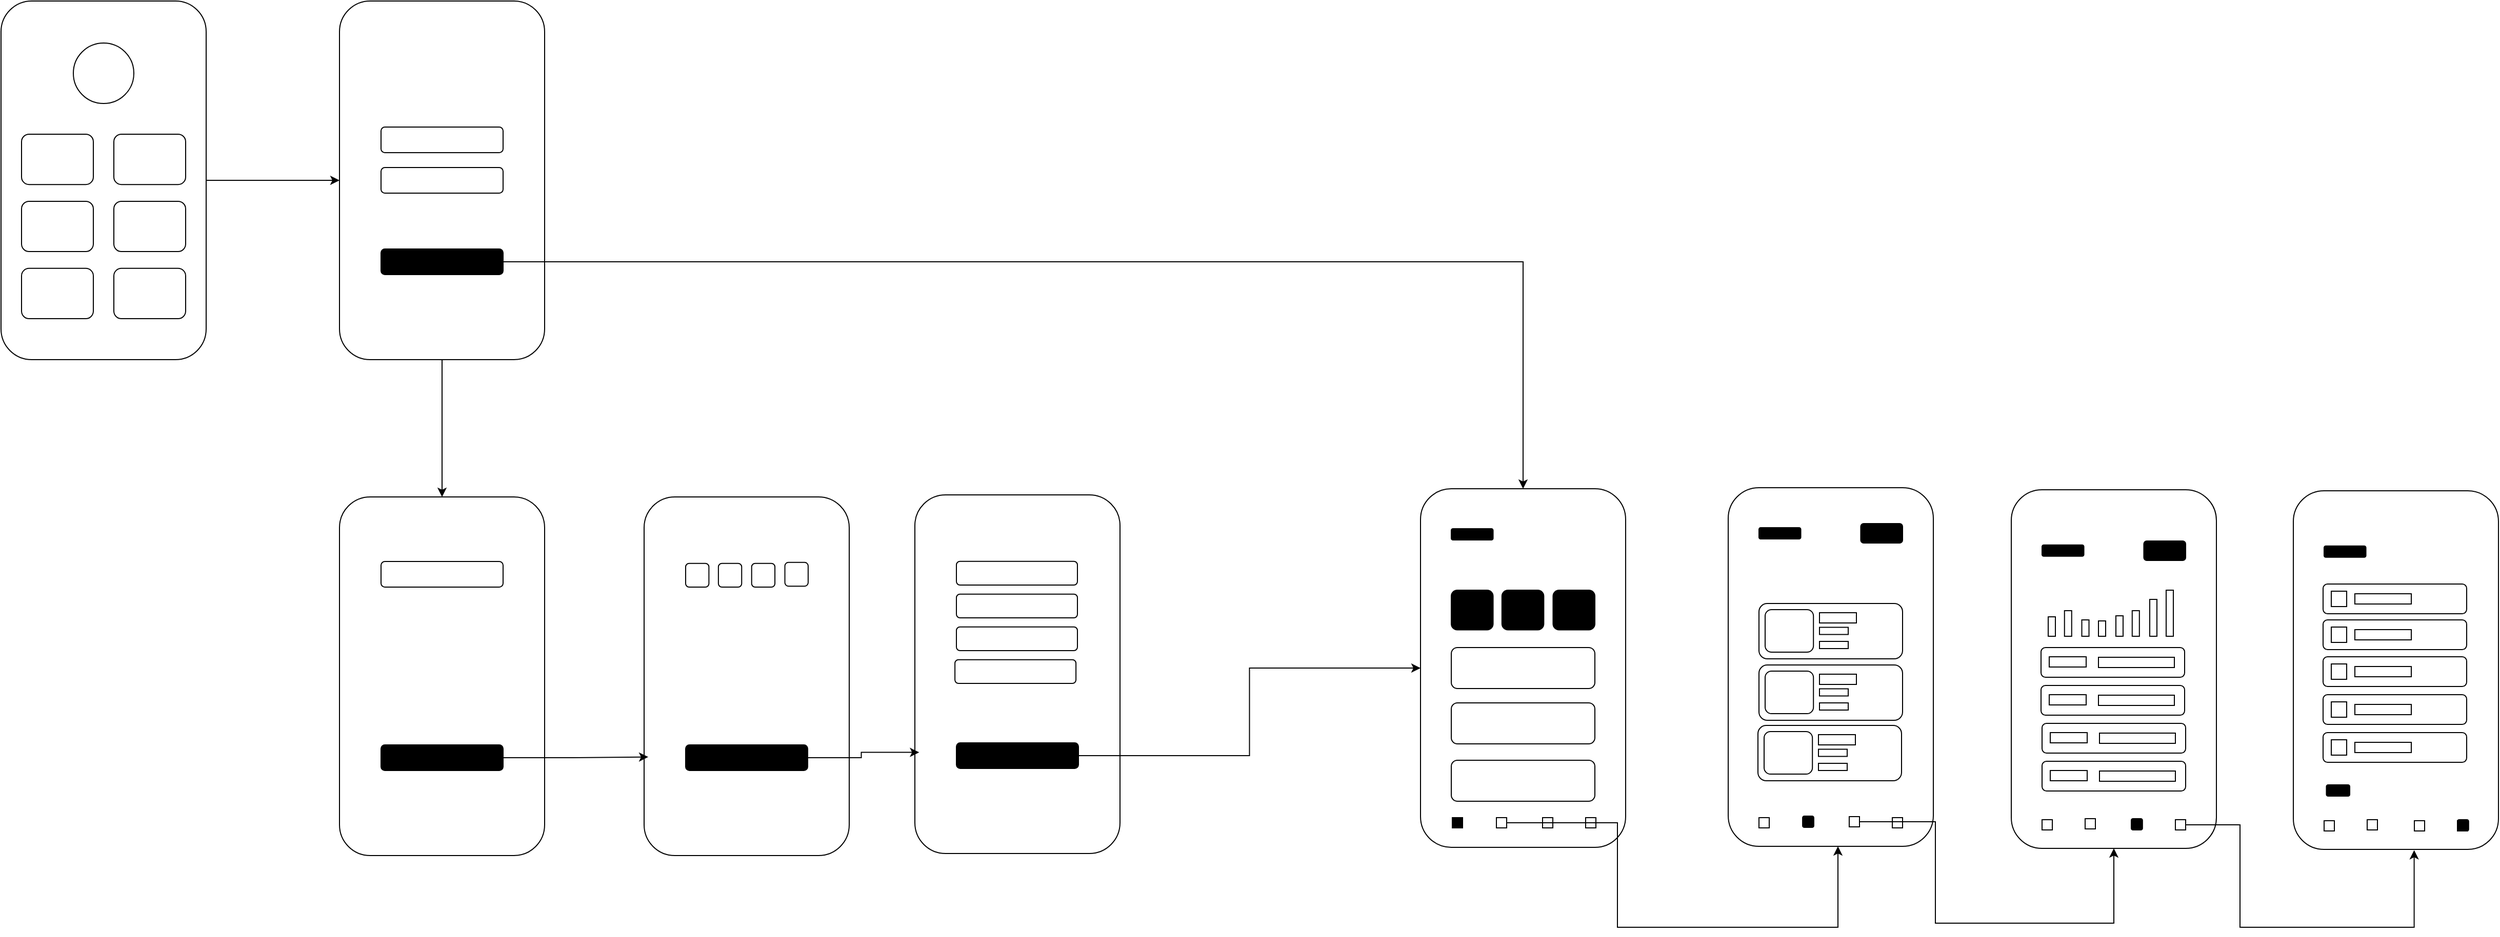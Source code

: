 <mxfile version="24.8.3">
  <diagram name="Página-1" id="0BjS35sb3P0nZZ5RLoXD">
    <mxGraphModel dx="2694" dy="1344" grid="0" gridSize="10" guides="1" tooltips="1" connect="1" arrows="1" fold="1" page="1" pageScale="1" pageWidth="827" pageHeight="1169" math="0" shadow="0">
      <root>
        <mxCell id="0" />
        <mxCell id="1" parent="0" />
        <mxCell id="iueE4eXsbI2JWCtUVOEt-12" value="" style="group" vertex="1" connectable="0" parent="1">
          <mxGeometry x="200" y="40" width="200" height="350" as="geometry" />
        </mxCell>
        <mxCell id="iueE4eXsbI2JWCtUVOEt-3" value="" style="rounded=1;whiteSpace=wrap;html=1;" vertex="1" parent="iueE4eXsbI2JWCtUVOEt-12">
          <mxGeometry width="200" height="350" as="geometry" />
        </mxCell>
        <mxCell id="iueE4eXsbI2JWCtUVOEt-10" value="" style="group" vertex="1" connectable="0" parent="iueE4eXsbI2JWCtUVOEt-12">
          <mxGeometry x="20" y="130" width="160" height="180" as="geometry" />
        </mxCell>
        <mxCell id="iueE4eXsbI2JWCtUVOEt-4" value="" style="rounded=1;whiteSpace=wrap;html=1;container=1;" vertex="1" parent="iueE4eXsbI2JWCtUVOEt-10">
          <mxGeometry width="70" height="49.091" as="geometry" />
        </mxCell>
        <mxCell id="iueE4eXsbI2JWCtUVOEt-5" value="" style="rounded=1;whiteSpace=wrap;html=1;" vertex="1" parent="iueE4eXsbI2JWCtUVOEt-10">
          <mxGeometry x="90" width="70" height="49.091" as="geometry" />
        </mxCell>
        <mxCell id="iueE4eXsbI2JWCtUVOEt-6" value="" style="rounded=1;whiteSpace=wrap;html=1;" vertex="1" parent="iueE4eXsbI2JWCtUVOEt-10">
          <mxGeometry y="65.455" width="70" height="49.091" as="geometry" />
        </mxCell>
        <mxCell id="iueE4eXsbI2JWCtUVOEt-7" value="" style="rounded=1;whiteSpace=wrap;html=1;" vertex="1" parent="iueE4eXsbI2JWCtUVOEt-10">
          <mxGeometry x="90" y="65.455" width="70" height="49.091" as="geometry" />
        </mxCell>
        <mxCell id="iueE4eXsbI2JWCtUVOEt-8" value="" style="rounded=1;whiteSpace=wrap;html=1;" vertex="1" parent="iueE4eXsbI2JWCtUVOEt-10">
          <mxGeometry y="130.909" width="70" height="49.091" as="geometry" />
        </mxCell>
        <mxCell id="iueE4eXsbI2JWCtUVOEt-9" value="" style="rounded=1;whiteSpace=wrap;html=1;" vertex="1" parent="iueE4eXsbI2JWCtUVOEt-10">
          <mxGeometry x="90" y="130.909" width="70" height="49.091" as="geometry" />
        </mxCell>
        <mxCell id="iueE4eXsbI2JWCtUVOEt-11" value="" style="ellipse;whiteSpace=wrap;html=1;" vertex="1" parent="iueE4eXsbI2JWCtUVOEt-12">
          <mxGeometry x="70.5" y="41" width="59" height="59" as="geometry" />
        </mxCell>
        <mxCell id="iueE4eXsbI2JWCtUVOEt-13" value="v" style="group" vertex="1" connectable="0" parent="1">
          <mxGeometry x="530" y="40" width="200" height="350" as="geometry" />
        </mxCell>
        <mxCell id="iueE4eXsbI2JWCtUVOEt-14" value="" style="rounded=1;whiteSpace=wrap;html=1;" vertex="1" parent="iueE4eXsbI2JWCtUVOEt-13">
          <mxGeometry width="200" height="350" as="geometry" />
        </mxCell>
        <mxCell id="iueE4eXsbI2JWCtUVOEt-27" value="" style="rounded=1;whiteSpace=wrap;html=1;" vertex="1" parent="iueE4eXsbI2JWCtUVOEt-13">
          <mxGeometry x="40.5" y="123" width="119" height="25" as="geometry" />
        </mxCell>
        <mxCell id="iueE4eXsbI2JWCtUVOEt-28" value="" style="rounded=1;whiteSpace=wrap;html=1;" vertex="1" parent="iueE4eXsbI2JWCtUVOEt-13">
          <mxGeometry x="40.5" y="162.5" width="119" height="25" as="geometry" />
        </mxCell>
        <mxCell id="iueE4eXsbI2JWCtUVOEt-29" value="&lt;b&gt;Login&lt;/b&gt;" style="rounded=1;whiteSpace=wrap;html=1;fillColor=#000000;" vertex="1" parent="iueE4eXsbI2JWCtUVOEt-13">
          <mxGeometry x="40.5" y="242" width="119" height="25" as="geometry" />
        </mxCell>
        <mxCell id="iueE4eXsbI2JWCtUVOEt-30" value="v" style="group" vertex="1" connectable="0" parent="1">
          <mxGeometry x="530" y="524" width="200" height="350" as="geometry" />
        </mxCell>
        <mxCell id="iueE4eXsbI2JWCtUVOEt-31" value="" style="rounded=1;whiteSpace=wrap;html=1;" vertex="1" parent="iueE4eXsbI2JWCtUVOEt-30">
          <mxGeometry width="200" height="350" as="geometry" />
        </mxCell>
        <mxCell id="iueE4eXsbI2JWCtUVOEt-32" value="" style="rounded=1;whiteSpace=wrap;html=1;" vertex="1" parent="iueE4eXsbI2JWCtUVOEt-30">
          <mxGeometry x="40.5" y="63" width="119" height="25" as="geometry" />
        </mxCell>
        <mxCell id="iueE4eXsbI2JWCtUVOEt-34" value="&lt;b&gt;Login&lt;/b&gt;" style="rounded=1;whiteSpace=wrap;html=1;fillColor=#000000;" vertex="1" parent="iueE4eXsbI2JWCtUVOEt-30">
          <mxGeometry x="40.5" y="242" width="119" height="25" as="geometry" />
        </mxCell>
        <mxCell id="iueE4eXsbI2JWCtUVOEt-35" value="v" style="group" vertex="1" connectable="0" parent="1">
          <mxGeometry x="827" y="524" width="200" height="350" as="geometry" />
        </mxCell>
        <mxCell id="iueE4eXsbI2JWCtUVOEt-36" value="" style="rounded=1;whiteSpace=wrap;html=1;" vertex="1" parent="iueE4eXsbI2JWCtUVOEt-35">
          <mxGeometry width="200" height="350" as="geometry" />
        </mxCell>
        <mxCell id="iueE4eXsbI2JWCtUVOEt-38" value="&lt;b&gt;Login&lt;/b&gt;" style="rounded=1;whiteSpace=wrap;html=1;fillColor=#000000;" vertex="1" parent="iueE4eXsbI2JWCtUVOEt-35">
          <mxGeometry x="40.5" y="242" width="119" height="25" as="geometry" />
        </mxCell>
        <mxCell id="iueE4eXsbI2JWCtUVOEt-42" value="" style="group" vertex="1" connectable="0" parent="iueE4eXsbI2JWCtUVOEt-35">
          <mxGeometry x="40.5" y="63" width="119.444" height="25" as="geometry" />
        </mxCell>
        <mxCell id="iueE4eXsbI2JWCtUVOEt-37" value="" style="rounded=1;whiteSpace=wrap;html=1;" vertex="1" parent="iueE4eXsbI2JWCtUVOEt-42">
          <mxGeometry y="1.852" width="22.684" height="23.148" as="geometry" />
        </mxCell>
        <mxCell id="iueE4eXsbI2JWCtUVOEt-39" value="" style="rounded=1;whiteSpace=wrap;html=1;" vertex="1" parent="iueE4eXsbI2JWCtUVOEt-42">
          <mxGeometry x="31.943" y="1.852" width="22.684" height="23.148" as="geometry" />
        </mxCell>
        <mxCell id="iueE4eXsbI2JWCtUVOEt-40" value="&lt;span style=&quot;color: rgba(0, 0, 0, 0); font-family: monospace; font-size: 0px; text-align: start; text-wrap-mode: nowrap;&quot;&gt;%3CmxGraphModel%3E%3Croot%3E%3CmxCell%20id%3D%220%22%2F%3E%3CmxCell%20id%3D%221%22%20parent%3D%220%22%2F%3E%3CmxCell%20id%3D%222%22%20value%3D%22v%22%20style%3D%22group%22%20vertex%3D%221%22%20connectable%3D%220%22%20parent%3D%221%22%3E%3CmxGeometry%20x%3D%22827%22%20y%3D%22524%22%20width%3D%22200%22%20height%3D%22350%22%20as%3D%22geometry%22%2F%3E%3C%2FmxCell%3E%3CmxCell%20id%3D%223%22%20value%3D%22%22%20style%3D%22rounded%3D1%3BwhiteSpace%3Dwrap%3Bhtml%3D1%3B%22%20vertex%3D%221%22%20parent%3D%222%22%3E%3CmxGeometry%20width%3D%22200%22%20height%3D%22350%22%20as%3D%22geometry%22%2F%3E%3C%2FmxCell%3E%3CmxCell%20id%3D%224%22%20value%3D%22%26lt%3Bb%26gt%3BLogin%26lt%3B%2Fb%26gt%3B%22%20style%3D%22rounded%3D1%3BwhiteSpace%3Dwrap%3Bhtml%3D1%3BfillColor%3D%23000000%3B%22%20vertex%3D%221%22%20parent%3D%222%22%3E%3CmxGeometry%20x%3D%2240.5%22%20y%3D%22242%22%20width%3D%22119%22%20height%3D%2225%22%20as%3D%22geometry%22%2F%3E%3C%2FmxCell%3E%3CmxCell%20id%3D%225%22%20value%3D%22%22%20style%3D%22group%22%20vertex%3D%221%22%20connectable%3D%220%22%20parent%3D%222%22%3E%3CmxGeometry%20x%3D%2240.5%22%20y%3D%2263%22%20width%3D%22119.44%22%20height%3D%2225%22%20as%3D%22geometry%22%2F%3E%3C%2FmxCell%3E%3CmxCell%20id%3D%226%22%20value%3D%22%22%20style%3D%22rounded%3D1%3BwhiteSpace%3Dwrap%3Bhtml%3D1%3B%22%20vertex%3D%221%22%20parent%3D%225%22%3E%3CmxGeometry%20y%3D%221.852%22%20width%3D%2222.684%22%20height%3D%2223.148%22%20as%3D%22geometry%22%2F%3E%3C%2FmxCell%3E%3CmxCell%20id%3D%227%22%20value%3D%22%22%20style%3D%22rounded%3D1%3BwhiteSpace%3Dwrap%3Bhtml%3D1%3B%22%20vertex%3D%221%22%20parent%3D%225%22%3E%3CmxGeometry%20x%3D%2231.943%22%20y%3D%221.852%22%20width%3D%2222.684%22%20height%3D%2223.148%22%20as%3D%22geometry%22%2F%3E%3C%2FmxCell%3E%3CmxCell%20id%3D%228%22%20value%3D%22%22%20style%3D%22rounded%3D1%3BwhiteSpace%3Dwrap%3Bhtml%3D1%3B%22%20vertex%3D%221%22%20parent%3D%225%22%3E%3CmxGeometry%20x%3D%2264.349%22%20y%3D%221.852%22%20width%3D%2222.684%22%20height%3D%2223.148%22%20as%3D%22geometry%22%2F%3E%3C%2FmxCell%3E%3C%2Froot%3E%3C%2FmxGraphModel%3E&lt;/span&gt;" style="rounded=1;whiteSpace=wrap;html=1;" vertex="1" parent="iueE4eXsbI2JWCtUVOEt-42">
          <mxGeometry x="64.349" y="1.852" width="22.684" height="23.148" as="geometry" />
        </mxCell>
        <mxCell id="iueE4eXsbI2JWCtUVOEt-58" value="&lt;span style=&quot;color: rgba(0, 0, 0, 0); font-family: monospace; font-size: 0px; text-align: start; text-wrap-mode: nowrap;&quot;&gt;%3CmxGraphModel%3E%3Croot%3E%3CmxCell%20id%3D%220%22%2F%3E%3CmxCell%20id%3D%221%22%20parent%3D%220%22%2F%3E%3CmxCell%20id%3D%222%22%20value%3D%22v%22%20style%3D%22group%22%20vertex%3D%221%22%20connectable%3D%220%22%20parent%3D%221%22%3E%3CmxGeometry%20x%3D%22827%22%20y%3D%22524%22%20width%3D%22200%22%20height%3D%22350%22%20as%3D%22geometry%22%2F%3E%3C%2FmxCell%3E%3CmxCell%20id%3D%223%22%20value%3D%22%22%20style%3D%22rounded%3D1%3BwhiteSpace%3Dwrap%3Bhtml%3D1%3B%22%20vertex%3D%221%22%20parent%3D%222%22%3E%3CmxGeometry%20width%3D%22200%22%20height%3D%22350%22%20as%3D%22geometry%22%2F%3E%3C%2FmxCell%3E%3CmxCell%20id%3D%224%22%20value%3D%22%26lt%3Bb%26gt%3BLogin%26lt%3B%2Fb%26gt%3B%22%20style%3D%22rounded%3D1%3BwhiteSpace%3Dwrap%3Bhtml%3D1%3BfillColor%3D%23000000%3B%22%20vertex%3D%221%22%20parent%3D%222%22%3E%3CmxGeometry%20x%3D%2240.5%22%20y%3D%22242%22%20width%3D%22119%22%20height%3D%2225%22%20as%3D%22geometry%22%2F%3E%3C%2FmxCell%3E%3CmxCell%20id%3D%225%22%20value%3D%22%22%20style%3D%22group%22%20vertex%3D%221%22%20connectable%3D%220%22%20parent%3D%222%22%3E%3CmxGeometry%20x%3D%2240.5%22%20y%3D%2263%22%20width%3D%22119.44%22%20height%3D%2225%22%20as%3D%22geometry%22%2F%3E%3C%2FmxCell%3E%3CmxCell%20id%3D%226%22%20value%3D%22%22%20style%3D%22rounded%3D1%3BwhiteSpace%3Dwrap%3Bhtml%3D1%3B%22%20vertex%3D%221%22%20parent%3D%225%22%3E%3CmxGeometry%20y%3D%221.852%22%20width%3D%2222.684%22%20height%3D%2223.148%22%20as%3D%22geometry%22%2F%3E%3C%2FmxCell%3E%3CmxCell%20id%3D%227%22%20value%3D%22%22%20style%3D%22rounded%3D1%3BwhiteSpace%3Dwrap%3Bhtml%3D1%3B%22%20vertex%3D%221%22%20parent%3D%225%22%3E%3CmxGeometry%20x%3D%2231.943%22%20y%3D%221.852%22%20width%3D%2222.684%22%20height%3D%2223.148%22%20as%3D%22geometry%22%2F%3E%3C%2FmxCell%3E%3CmxCell%20id%3D%228%22%20value%3D%22%22%20style%3D%22rounded%3D1%3BwhiteSpace%3Dwrap%3Bhtml%3D1%3B%22%20vertex%3D%221%22%20parent%3D%225%22%3E%3CmxGeometry%20x%3D%2264.349%22%20y%3D%221.852%22%20width%3D%2222.684%22%20height%3D%2223.148%22%20as%3D%22geometry%22%2F%3E%3C%2FmxCell%3E%3C%2Froot%3E%3C%2FmxGraphModel%3E&lt;/span&gt;" style="rounded=1;whiteSpace=wrap;html=1;" vertex="1" parent="iueE4eXsbI2JWCtUVOEt-42">
          <mxGeometry x="96.759" y="0.922" width="22.684" height="23.148" as="geometry" />
        </mxCell>
        <mxCell id="iueE4eXsbI2JWCtUVOEt-43" value="v" style="group" vertex="1" connectable="0" parent="1">
          <mxGeometry x="1091" y="522" width="200" height="350" as="geometry" />
        </mxCell>
        <mxCell id="iueE4eXsbI2JWCtUVOEt-44" value="" style="rounded=1;whiteSpace=wrap;html=1;" vertex="1" parent="iueE4eXsbI2JWCtUVOEt-43">
          <mxGeometry width="200" height="350" as="geometry" />
        </mxCell>
        <mxCell id="iueE4eXsbI2JWCtUVOEt-45" value="&lt;b&gt;Login&lt;/b&gt;" style="rounded=1;whiteSpace=wrap;html=1;fillColor=#000000;" vertex="1" parent="iueE4eXsbI2JWCtUVOEt-43">
          <mxGeometry x="40.5" y="242" width="119" height="25" as="geometry" />
        </mxCell>
        <mxCell id="iueE4eXsbI2JWCtUVOEt-46" value="" style="group" vertex="1" connectable="0" parent="iueE4eXsbI2JWCtUVOEt-43">
          <mxGeometry x="40.5" y="63" width="119.44" height="25" as="geometry" />
        </mxCell>
        <mxCell id="iueE4eXsbI2JWCtUVOEt-47" value="" style="rounded=1;whiteSpace=wrap;html=1;" vertex="1" parent="iueE4eXsbI2JWCtUVOEt-46">
          <mxGeometry y="1.85" width="118" height="23.15" as="geometry" />
        </mxCell>
        <mxCell id="iueE4eXsbI2JWCtUVOEt-64" value="" style="group" vertex="1" connectable="0" parent="iueE4eXsbI2JWCtUVOEt-43">
          <mxGeometry x="40.5" y="95" width="119.44" height="25" as="geometry" />
        </mxCell>
        <mxCell id="iueE4eXsbI2JWCtUVOEt-65" value="" style="rounded=1;whiteSpace=wrap;html=1;" vertex="1" parent="iueE4eXsbI2JWCtUVOEt-64">
          <mxGeometry y="1.85" width="118" height="23.15" as="geometry" />
        </mxCell>
        <mxCell id="iueE4eXsbI2JWCtUVOEt-66" value="" style="group" vertex="1" connectable="0" parent="iueE4eXsbI2JWCtUVOEt-43">
          <mxGeometry x="40.5" y="127" width="119.44" height="25" as="geometry" />
        </mxCell>
        <mxCell id="iueE4eXsbI2JWCtUVOEt-67" value="" style="rounded=1;whiteSpace=wrap;html=1;" vertex="1" parent="iueE4eXsbI2JWCtUVOEt-66">
          <mxGeometry y="1.85" width="118" height="23.15" as="geometry" />
        </mxCell>
        <mxCell id="iueE4eXsbI2JWCtUVOEt-68" value="" style="group" vertex="1" connectable="0" parent="iueE4eXsbI2JWCtUVOEt-43">
          <mxGeometry x="39.06" y="159" width="119.44" height="25" as="geometry" />
        </mxCell>
        <mxCell id="iueE4eXsbI2JWCtUVOEt-69" value="" style="rounded=1;whiteSpace=wrap;html=1;" vertex="1" parent="iueE4eXsbI2JWCtUVOEt-68">
          <mxGeometry y="1.85" width="118" height="23.15" as="geometry" />
        </mxCell>
        <mxCell id="iueE4eXsbI2JWCtUVOEt-70" value="v" style="group" vertex="1" connectable="0" parent="1">
          <mxGeometry x="1584" y="516" width="200" height="350" as="geometry" />
        </mxCell>
        <mxCell id="iueE4eXsbI2JWCtUVOEt-71" value="" style="rounded=1;whiteSpace=wrap;html=1;" vertex="1" parent="iueE4eXsbI2JWCtUVOEt-70">
          <mxGeometry width="200" height="350" as="geometry" />
        </mxCell>
        <mxCell id="iueE4eXsbI2JWCtUVOEt-76" value="" style="group" vertex="1" connectable="0" parent="iueE4eXsbI2JWCtUVOEt-70">
          <mxGeometry x="30" y="99" width="140" height="38.71" as="geometry" />
        </mxCell>
        <mxCell id="iueE4eXsbI2JWCtUVOEt-73" value="&lt;span style=&quot;color: rgba(0, 0, 0, 0); font-family: monospace; font-size: 0px; text-align: start; text-wrap-mode: nowrap;&quot;&gt;%3CmxGraphModel%3E%3Croot%3E%3CmxCell%20id%3D%220%22%2F%3E%3CmxCell%20id%3D%221%22%20parent%3D%220%22%2F%3E%3CmxCell%20id%3D%222%22%20value%3D%22%22%20style%3D%22rounded%3D1%3BwhiteSpace%3Dwrap%3Bhtml%3D1%3BfillColor%3D%23000000%3B%22%20vertex%3D%221%22%20parent%3D%221%22%3E%3CmxGeometry%20x%3D%221490%22%20y%3D%22590%22%20width%3D%2249.5%22%20height%3D%2247%22%20as%3D%22geometry%22%2F%3E%3C%2FmxCell%3E%3C%2Froot%3E%3C%2FmxGraphModel%3E&lt;/span&gt;" style="rounded=1;whiteSpace=wrap;html=1;fillColor=#000000;" vertex="1" parent="iueE4eXsbI2JWCtUVOEt-76">
          <mxGeometry width="40.765" height="38.71" as="geometry" />
        </mxCell>
        <mxCell id="iueE4eXsbI2JWCtUVOEt-74" value="" style="rounded=1;whiteSpace=wrap;html=1;fillColor=#000000;" vertex="1" parent="iueE4eXsbI2JWCtUVOEt-76">
          <mxGeometry x="49.412" width="40.765" height="38.71" as="geometry" />
        </mxCell>
        <mxCell id="iueE4eXsbI2JWCtUVOEt-75" value="" style="rounded=1;whiteSpace=wrap;html=1;fillColor=#000000;" vertex="1" parent="iueE4eXsbI2JWCtUVOEt-76">
          <mxGeometry x="99.235" width="40.765" height="38.71" as="geometry" />
        </mxCell>
        <mxCell id="iueE4eXsbI2JWCtUVOEt-77" value="&lt;span style=&quot;color: rgba(0, 0, 0, 0); font-family: monospace; font-size: 0px; text-align: start; text-wrap-mode: nowrap;&quot;&gt;%3CmxGraphModel%3E%3Croot%3E%3CmxCell%20id%3D%220%22%2F%3E%3CmxCell%20id%3D%221%22%20parent%3D%220%22%2F%3E%3CmxCell%20id%3D%222%22%20value%3D%22%22%20style%3D%22rounded%3D1%3BwhiteSpace%3Dwrap%3Bhtml%3D1%3BfillColor%3D%23000000%3B%22%20vertex%3D%221%22%20parent%3D%221%22%3E%3CmxGeometry%20x%3D%221490%22%20y%3D%22590%22%20width%3D%2249.5%22%20height%3D%2247%22%20as%3D%22geometry%22%2F%3E%3C%2FmxCell%3E%3C%2Froot%3E%3C%2FmxGraphModel%3E&lt;/span&gt;" style="rounded=1;whiteSpace=wrap;html=1;fillColor=#000000;" vertex="1" parent="iueE4eXsbI2JWCtUVOEt-70">
          <mxGeometry x="30" y="39" width="40.76" height="11" as="geometry" />
        </mxCell>
        <mxCell id="iueE4eXsbI2JWCtUVOEt-78" value="&lt;span style=&quot;color: rgba(0, 0, 0, 0); font-family: monospace; font-size: 0px; text-align: start; text-wrap-mode: nowrap;&quot;&gt;%3CmxGraphModel%3E%3Croot%3E%3CmxCell%20id%3D%220%22%2F%3E%3CmxCell%20id%3D%221%22%20parent%3D%220%22%2F%3E%3CmxCell%20id%3D%222%22%20value%3D%22v%22%20style%3D%22group%22%20vertex%3D%221%22%20connectable%3D%220%22%20parent%3D%221%22%3E%3CmxGeometry%20x%3D%221400%22%20y%3D%22521%22%20width%3D%22200%22%20height%3D%22350%22%20as%3D%22geometry%22%2F%3E%3C%2FmxCell%3E%3CmxCell%20id%3D%223%22%20value%3D%22%22%20style%3D%22rounded%3D1%3BwhiteSpace%3Dwrap%3Bhtml%3D1%3B%22%20vertex%3D%221%22%20parent%3D%222%22%3E%3CmxGeometry%20width%3D%22200%22%20height%3D%22350%22%20as%3D%22geometry%22%2F%3E%3C%2FmxCell%3E%3CmxCell%20id%3D%224%22%20value%3D%22%22%20style%3D%22group%22%20vertex%3D%221%22%20connectable%3D%220%22%20parent%3D%222%22%3E%3CmxGeometry%20x%3D%2230%22%20y%3D%2299%22%20width%3D%22140%22%20height%3D%2238.71%22%20as%3D%22geometry%22%2F%3E%3C%2FmxCell%3E%3CmxCell%20id%3D%225%22%20value%3D%22%26lt%3Bspan%20style%3D%26quot%3Bcolor%3A%20rgba(0%2C%200%2C%200%2C%200)%3B%20font-family%3A%20monospace%3B%20font-size%3A%200px%3B%20text-align%3A%20start%3B%20text-wrap-mode%3A%20nowrap%3B%26quot%3B%26gt%3B%253CmxGraphModel%253E%253Croot%253E%253CmxCell%2520id%253D%25220%2522%252F%253E%253CmxCell%2520id%253D%25221%2522%2520parent%253D%25220%2522%252F%253E%253CmxCell%2520id%253D%25222%2522%2520value%253D%2522%2522%2520style%253D%2522rounded%253D1%253BwhiteSpace%253Dwrap%253Bhtml%253D1%253BfillColor%253D%2523000000%253B%2522%2520vertex%253D%25221%2522%2520parent%253D%25221%2522%253E%253CmxGeometry%2520x%253D%25221490%2522%2520y%253D%2522590%2522%2520width%253D%252249.5%2522%2520height%253D%252247%2522%2520as%253D%2522geometry%2522%252F%253E%253C%252FmxCell%253E%253C%252Froot%253E%253C%252FmxGraphModel%253E%26lt%3B%2Fspan%26gt%3B%22%20style%3D%22rounded%3D1%3BwhiteSpace%3Dwrap%3Bhtml%3D1%3BfillColor%3D%23000000%3B%22%20vertex%3D%221%22%20parent%3D%224%22%3E%3CmxGeometry%20width%3D%2240.765%22%20height%3D%2238.71%22%20as%3D%22geometry%22%2F%3E%3C%2FmxCell%3E%3CmxCell%20id%3D%226%22%20value%3D%22%22%20style%3D%22rounded%3D1%3BwhiteSpace%3Dwrap%3Bhtml%3D1%3BfillColor%3D%23000000%3B%22%20vertex%3D%221%22%20parent%3D%224%22%3E%3CmxGeometry%20x%3D%2249.412%22%20width%3D%2240.765%22%20height%3D%2238.71%22%20as%3D%22geometry%22%2F%3E%3C%2FmxCell%3E%3CmxCell%20id%3D%227%22%20value%3D%22%22%20style%3D%22rounded%3D1%3BwhiteSpace%3Dwrap%3Bhtml%3D1%3BfillColor%3D%23000000%3B%22%20vertex%3D%221%22%20parent%3D%224%22%3E%3CmxGeometry%20x%3D%2299.235%22%20width%3D%2240.765%22%20height%3D%2238.71%22%20as%3D%22geometry%22%2F%3E%3C%2FmxCell%3E%3CmxCell%20id%3D%228%22%20value%3D%22%26lt%3Bspan%20style%3D%26quot%3Bcolor%3A%20rgba(0%2C%200%2C%200%2C%200)%3B%20font-family%3A%20monospace%3B%20font-size%3A%200px%3B%20text-align%3A%20start%3B%20text-wrap-mode%3A%20nowrap%3B%26quot%3B%26gt%3B%253CmxGraphModel%253E%253Croot%253E%253CmxCell%2520id%253D%25220%2522%252F%253E%253CmxCell%2520id%253D%25221%2522%2520parent%253D%25220%2522%252F%253E%253CmxCell%2520id%253D%25222%2522%2520value%253D%2522%2522%2520style%253D%2522rounded%253D1%253BwhiteSpace%253Dwrap%253Bhtml%253D1%253BfillColor%253D%2523000000%253B%2522%2520vertex%253D%25221%2522%2520parent%253D%25221%2522%253E%253CmxGeometry%2520x%253D%25221490%2522%2520y%253D%2522590%2522%2520width%253D%252249.5%2522%2520height%253D%252247%2522%2520as%253D%2522geometry%2522%252F%253E%253C%252FmxCell%253E%253C%252Froot%253E%253C%252FmxGraphModel%253E%26lt%3B%2Fspan%26gt%3B%22%20style%3D%22rounded%3D1%3BwhiteSpace%3Dwrap%3Bhtml%3D1%3BfillColor%3D%23000000%3B%22%20vertex%3D%221%22%20parent%3D%222%22%3E%3CmxGeometry%20x%3D%2230%22%20y%3D%2239%22%20width%3D%2240.76%22%20height%3D%2211%22%20as%3D%22geometry%22%2F%3E%3C%2FmxCell%3E%3CmxCell%20id%3D%229%22%20value%3D%22%22%20style%3D%22rounded%3D1%3BwhiteSpace%3Dwrap%3Bhtml%3D1%3B%22%20vertex%3D%221%22%20parent%3D%222%22%3E%3CmxGeometry%20x%3D%2230%22%20y%3D%22155%22%20width%3D%22140%22%20height%3D%2240%22%20as%3D%22geometry%22%2F%3E%3C%2FmxCell%3E%3C%2Froot%3E%3C%2FmxGraphModel%3E&lt;/span&gt;" style="rounded=1;whiteSpace=wrap;html=1;" vertex="1" parent="iueE4eXsbI2JWCtUVOEt-70">
          <mxGeometry x="30" y="155" width="140" height="40" as="geometry" />
        </mxCell>
        <mxCell id="iueE4eXsbI2JWCtUVOEt-87" value="&lt;span style=&quot;color: rgba(0, 0, 0, 0); font-family: monospace; font-size: 0px; text-align: start; text-wrap-mode: nowrap;&quot;&gt;%3CmxGraphModel%3E%3Croot%3E%3CmxCell%20id%3D%220%22%2F%3E%3CmxCell%20id%3D%221%22%20parent%3D%220%22%2F%3E%3CmxCell%20id%3D%222%22%20value%3D%22v%22%20style%3D%22group%22%20vertex%3D%221%22%20connectable%3D%220%22%20parent%3D%221%22%3E%3CmxGeometry%20x%3D%221400%22%20y%3D%22521%22%20width%3D%22200%22%20height%3D%22350%22%20as%3D%22geometry%22%2F%3E%3C%2FmxCell%3E%3CmxCell%20id%3D%223%22%20value%3D%22%22%20style%3D%22rounded%3D1%3BwhiteSpace%3Dwrap%3Bhtml%3D1%3B%22%20vertex%3D%221%22%20parent%3D%222%22%3E%3CmxGeometry%20width%3D%22200%22%20height%3D%22350%22%20as%3D%22geometry%22%2F%3E%3C%2FmxCell%3E%3CmxCell%20id%3D%224%22%20value%3D%22%22%20style%3D%22group%22%20vertex%3D%221%22%20connectable%3D%220%22%20parent%3D%222%22%3E%3CmxGeometry%20x%3D%2230%22%20y%3D%2299%22%20width%3D%22140%22%20height%3D%2238.71%22%20as%3D%22geometry%22%2F%3E%3C%2FmxCell%3E%3CmxCell%20id%3D%225%22%20value%3D%22%26lt%3Bspan%20style%3D%26quot%3Bcolor%3A%20rgba(0%2C%200%2C%200%2C%200)%3B%20font-family%3A%20monospace%3B%20font-size%3A%200px%3B%20text-align%3A%20start%3B%20text-wrap-mode%3A%20nowrap%3B%26quot%3B%26gt%3B%253CmxGraphModel%253E%253Croot%253E%253CmxCell%2520id%253D%25220%2522%252F%253E%253CmxCell%2520id%253D%25221%2522%2520parent%253D%25220%2522%252F%253E%253CmxCell%2520id%253D%25222%2522%2520value%253D%2522%2522%2520style%253D%2522rounded%253D1%253BwhiteSpace%253Dwrap%253Bhtml%253D1%253BfillColor%253D%2523000000%253B%2522%2520vertex%253D%25221%2522%2520parent%253D%25221%2522%253E%253CmxGeometry%2520x%253D%25221490%2522%2520y%253D%2522590%2522%2520width%253D%252249.5%2522%2520height%253D%252247%2522%2520as%253D%2522geometry%2522%252F%253E%253C%252FmxCell%253E%253C%252Froot%253E%253C%252FmxGraphModel%253E%26lt%3B%2Fspan%26gt%3B%22%20style%3D%22rounded%3D1%3BwhiteSpace%3Dwrap%3Bhtml%3D1%3BfillColor%3D%23000000%3B%22%20vertex%3D%221%22%20parent%3D%224%22%3E%3CmxGeometry%20width%3D%2240.765%22%20height%3D%2238.71%22%20as%3D%22geometry%22%2F%3E%3C%2FmxCell%3E%3CmxCell%20id%3D%226%22%20value%3D%22%22%20style%3D%22rounded%3D1%3BwhiteSpace%3Dwrap%3Bhtml%3D1%3BfillColor%3D%23000000%3B%22%20vertex%3D%221%22%20parent%3D%224%22%3E%3CmxGeometry%20x%3D%2249.412%22%20width%3D%2240.765%22%20height%3D%2238.71%22%20as%3D%22geometry%22%2F%3E%3C%2FmxCell%3E%3CmxCell%20id%3D%227%22%20value%3D%22%22%20style%3D%22rounded%3D1%3BwhiteSpace%3Dwrap%3Bhtml%3D1%3BfillColor%3D%23000000%3B%22%20vertex%3D%221%22%20parent%3D%224%22%3E%3CmxGeometry%20x%3D%2299.235%22%20width%3D%2240.765%22%20height%3D%2238.71%22%20as%3D%22geometry%22%2F%3E%3C%2FmxCell%3E%3CmxCell%20id%3D%228%22%20value%3D%22%26lt%3Bspan%20style%3D%26quot%3Bcolor%3A%20rgba(0%2C%200%2C%200%2C%200)%3B%20font-family%3A%20monospace%3B%20font-size%3A%200px%3B%20text-align%3A%20start%3B%20text-wrap-mode%3A%20nowrap%3B%26quot%3B%26gt%3B%253CmxGraphModel%253E%253Croot%253E%253CmxCell%2520id%253D%25220%2522%252F%253E%253CmxCell%2520id%253D%25221%2522%2520parent%253D%25220%2522%252F%253E%253CmxCell%2520id%253D%25222%2522%2520value%253D%2522%2522%2520style%253D%2522rounded%253D1%253BwhiteSpace%253Dwrap%253Bhtml%253D1%253BfillColor%253D%2523000000%253B%2522%2520vertex%253D%25221%2522%2520parent%253D%25221%2522%253E%253CmxGeometry%2520x%253D%25221490%2522%2520y%253D%2522590%2522%2520width%253D%252249.5%2522%2520height%253D%252247%2522%2520as%253D%2522geometry%2522%252F%253E%253C%252FmxCell%253E%253C%252Froot%253E%253C%252FmxGraphModel%253E%26lt%3B%2Fspan%26gt%3B%22%20style%3D%22rounded%3D1%3BwhiteSpace%3Dwrap%3Bhtml%3D1%3BfillColor%3D%23000000%3B%22%20vertex%3D%221%22%20parent%3D%222%22%3E%3CmxGeometry%20x%3D%2230%22%20y%3D%2239%22%20width%3D%2240.76%22%20height%3D%2211%22%20as%3D%22geometry%22%2F%3E%3C%2FmxCell%3E%3CmxCell%20id%3D%229%22%20value%3D%22%22%20style%3D%22rounded%3D1%3BwhiteSpace%3Dwrap%3Bhtml%3D1%3B%22%20vertex%3D%221%22%20parent%3D%222%22%3E%3CmxGeometry%20x%3D%2230%22%20y%3D%22155%22%20width%3D%22140%22%20height%3D%2240%22%20as%3D%22geometry%22%2F%3E%3C%2FmxCell%3E%3C%2Froot%3E%3C%2FmxGraphModel%3E&lt;/span&gt;" style="rounded=1;whiteSpace=wrap;html=1;" vertex="1" parent="iueE4eXsbI2JWCtUVOEt-70">
          <mxGeometry x="30" y="209" width="140" height="40" as="geometry" />
        </mxCell>
        <mxCell id="iueE4eXsbI2JWCtUVOEt-88" value="&lt;span style=&quot;color: rgba(0, 0, 0, 0); font-family: monospace; font-size: 0px; text-align: start; text-wrap-mode: nowrap;&quot;&gt;%3CmxGraphModel%3E%3Croot%3E%3CmxCell%20id%3D%220%22%2F%3E%3CmxCell%20id%3D%221%22%20parent%3D%220%22%2F%3E%3CmxCell%20id%3D%222%22%20value%3D%22v%22%20style%3D%22group%22%20vertex%3D%221%22%20connectable%3D%220%22%20parent%3D%221%22%3E%3CmxGeometry%20x%3D%221400%22%20y%3D%22521%22%20width%3D%22200%22%20height%3D%22350%22%20as%3D%22geometry%22%2F%3E%3C%2FmxCell%3E%3CmxCell%20id%3D%223%22%20value%3D%22%22%20style%3D%22rounded%3D1%3BwhiteSpace%3Dwrap%3Bhtml%3D1%3B%22%20vertex%3D%221%22%20parent%3D%222%22%3E%3CmxGeometry%20width%3D%22200%22%20height%3D%22350%22%20as%3D%22geometry%22%2F%3E%3C%2FmxCell%3E%3CmxCell%20id%3D%224%22%20value%3D%22%22%20style%3D%22group%22%20vertex%3D%221%22%20connectable%3D%220%22%20parent%3D%222%22%3E%3CmxGeometry%20x%3D%2230%22%20y%3D%2299%22%20width%3D%22140%22%20height%3D%2238.71%22%20as%3D%22geometry%22%2F%3E%3C%2FmxCell%3E%3CmxCell%20id%3D%225%22%20value%3D%22%26lt%3Bspan%20style%3D%26quot%3Bcolor%3A%20rgba(0%2C%200%2C%200%2C%200)%3B%20font-family%3A%20monospace%3B%20font-size%3A%200px%3B%20text-align%3A%20start%3B%20text-wrap-mode%3A%20nowrap%3B%26quot%3B%26gt%3B%253CmxGraphModel%253E%253Croot%253E%253CmxCell%2520id%253D%25220%2522%252F%253E%253CmxCell%2520id%253D%25221%2522%2520parent%253D%25220%2522%252F%253E%253CmxCell%2520id%253D%25222%2522%2520value%253D%2522%2522%2520style%253D%2522rounded%253D1%253BwhiteSpace%253Dwrap%253Bhtml%253D1%253BfillColor%253D%2523000000%253B%2522%2520vertex%253D%25221%2522%2520parent%253D%25221%2522%253E%253CmxGeometry%2520x%253D%25221490%2522%2520y%253D%2522590%2522%2520width%253D%252249.5%2522%2520height%253D%252247%2522%2520as%253D%2522geometry%2522%252F%253E%253C%252FmxCell%253E%253C%252Froot%253E%253C%252FmxGraphModel%253E%26lt%3B%2Fspan%26gt%3B%22%20style%3D%22rounded%3D1%3BwhiteSpace%3Dwrap%3Bhtml%3D1%3BfillColor%3D%23000000%3B%22%20vertex%3D%221%22%20parent%3D%224%22%3E%3CmxGeometry%20width%3D%2240.765%22%20height%3D%2238.71%22%20as%3D%22geometry%22%2F%3E%3C%2FmxCell%3E%3CmxCell%20id%3D%226%22%20value%3D%22%22%20style%3D%22rounded%3D1%3BwhiteSpace%3Dwrap%3Bhtml%3D1%3BfillColor%3D%23000000%3B%22%20vertex%3D%221%22%20parent%3D%224%22%3E%3CmxGeometry%20x%3D%2249.412%22%20width%3D%2240.765%22%20height%3D%2238.71%22%20as%3D%22geometry%22%2F%3E%3C%2FmxCell%3E%3CmxCell%20id%3D%227%22%20value%3D%22%22%20style%3D%22rounded%3D1%3BwhiteSpace%3Dwrap%3Bhtml%3D1%3BfillColor%3D%23000000%3B%22%20vertex%3D%221%22%20parent%3D%224%22%3E%3CmxGeometry%20x%3D%2299.235%22%20width%3D%2240.765%22%20height%3D%2238.71%22%20as%3D%22geometry%22%2F%3E%3C%2FmxCell%3E%3CmxCell%20id%3D%228%22%20value%3D%22%26lt%3Bspan%20style%3D%26quot%3Bcolor%3A%20rgba(0%2C%200%2C%200%2C%200)%3B%20font-family%3A%20monospace%3B%20font-size%3A%200px%3B%20text-align%3A%20start%3B%20text-wrap-mode%3A%20nowrap%3B%26quot%3B%26gt%3B%253CmxGraphModel%253E%253Croot%253E%253CmxCell%2520id%253D%25220%2522%252F%253E%253CmxCell%2520id%253D%25221%2522%2520parent%253D%25220%2522%252F%253E%253CmxCell%2520id%253D%25222%2522%2520value%253D%2522%2522%2520style%253D%2522rounded%253D1%253BwhiteSpace%253Dwrap%253Bhtml%253D1%253BfillColor%253D%2523000000%253B%2522%2520vertex%253D%25221%2522%2520parent%253D%25221%2522%253E%253CmxGeometry%2520x%253D%25221490%2522%2520y%253D%2522590%2522%2520width%253D%252249.5%2522%2520height%253D%252247%2522%2520as%253D%2522geometry%2522%252F%253E%253C%252FmxCell%253E%253C%252Froot%253E%253C%252FmxGraphModel%253E%26lt%3B%2Fspan%26gt%3B%22%20style%3D%22rounded%3D1%3BwhiteSpace%3Dwrap%3Bhtml%3D1%3BfillColor%3D%23000000%3B%22%20vertex%3D%221%22%20parent%3D%222%22%3E%3CmxGeometry%20x%3D%2230%22%20y%3D%2239%22%20width%3D%2240.76%22%20height%3D%2211%22%20as%3D%22geometry%22%2F%3E%3C%2FmxCell%3E%3CmxCell%20id%3D%229%22%20value%3D%22%22%20style%3D%22rounded%3D1%3BwhiteSpace%3Dwrap%3Bhtml%3D1%3B%22%20vertex%3D%221%22%20parent%3D%222%22%3E%3CmxGeometry%20x%3D%2230%22%20y%3D%22155%22%20width%3D%22140%22%20height%3D%2240%22%20as%3D%22geometry%22%2F%3E%3C%2FmxCell%3E%3C%2Froot%3E%3C%2FmxGraphModel%3E&lt;/span&gt;" style="rounded=1;whiteSpace=wrap;html=1;" vertex="1" parent="iueE4eXsbI2JWCtUVOEt-70">
          <mxGeometry x="30" y="265" width="140" height="40" as="geometry" />
        </mxCell>
        <mxCell id="iueE4eXsbI2JWCtUVOEt-120" value="" style="group" vertex="1" connectable="0" parent="iueE4eXsbI2JWCtUVOEt-70">
          <mxGeometry x="31" y="321" width="140" height="10" as="geometry" />
        </mxCell>
        <mxCell id="iueE4eXsbI2JWCtUVOEt-121" value="" style="rounded=0;whiteSpace=wrap;html=1;fillColor=#000000;" vertex="1" parent="iueE4eXsbI2JWCtUVOEt-120">
          <mxGeometry width="10" height="10" as="geometry" />
        </mxCell>
        <mxCell id="iueE4eXsbI2JWCtUVOEt-122" value="" style="rounded=0;whiteSpace=wrap;html=1;" vertex="1" parent="iueE4eXsbI2JWCtUVOEt-120">
          <mxGeometry x="43" width="10" height="10" as="geometry" />
        </mxCell>
        <mxCell id="iueE4eXsbI2JWCtUVOEt-123" value="" style="rounded=0;whiteSpace=wrap;html=1;" vertex="1" parent="iueE4eXsbI2JWCtUVOEt-120">
          <mxGeometry x="130" width="10" height="10" as="geometry" />
        </mxCell>
        <mxCell id="iueE4eXsbI2JWCtUVOEt-124" value="" style="rounded=0;whiteSpace=wrap;html=1;" vertex="1" parent="iueE4eXsbI2JWCtUVOEt-120">
          <mxGeometry x="88" width="10" height="10" as="geometry" />
        </mxCell>
        <mxCell id="iueE4eXsbI2JWCtUVOEt-126" value="" style="rounded=0;whiteSpace=wrap;html=1;fillColor=#000000;" vertex="1" parent="1">
          <mxGeometry x="1957" y="837" width="10" height="10" as="geometry" />
        </mxCell>
        <mxCell id="iueE4eXsbI2JWCtUVOEt-94" value="" style="rounded=1;whiteSpace=wrap;html=1;" vertex="1" parent="1">
          <mxGeometry x="1884" y="515" width="200" height="350" as="geometry" />
        </mxCell>
        <mxCell id="iueE4eXsbI2JWCtUVOEt-95" value="" style="group" vertex="1" connectable="0" parent="1">
          <mxGeometry x="1914" y="550" width="140" height="19" as="geometry" />
        </mxCell>
        <mxCell id="iueE4eXsbI2JWCtUVOEt-98" value="" style="rounded=1;whiteSpace=wrap;html=1;fillColor=#000000;" vertex="1" parent="iueE4eXsbI2JWCtUVOEt-95">
          <mxGeometry x="99.235" width="40.765" height="19" as="geometry" />
        </mxCell>
        <mxCell id="iueE4eXsbI2JWCtUVOEt-99" value="&lt;span style=&quot;color: rgba(0, 0, 0, 0); font-family: monospace; font-size: 0px; text-align: start; text-wrap-mode: nowrap;&quot;&gt;%3CmxGraphModel%3E%3Croot%3E%3CmxCell%20id%3D%220%22%2F%3E%3CmxCell%20id%3D%221%22%20parent%3D%220%22%2F%3E%3CmxCell%20id%3D%222%22%20value%3D%22%22%20style%3D%22rounded%3D1%3BwhiteSpace%3Dwrap%3Bhtml%3D1%3BfillColor%3D%23000000%3B%22%20vertex%3D%221%22%20parent%3D%221%22%3E%3CmxGeometry%20x%3D%221490%22%20y%3D%22590%22%20width%3D%2249.5%22%20height%3D%2247%22%20as%3D%22geometry%22%2F%3E%3C%2FmxCell%3E%3C%2Froot%3E%3C%2FmxGraphModel%3E&lt;/span&gt;" style="rounded=1;whiteSpace=wrap;html=1;fillColor=#000000;" vertex="1" parent="1">
          <mxGeometry x="1914" y="554" width="40.76" height="11" as="geometry" />
        </mxCell>
        <mxCell id="iueE4eXsbI2JWCtUVOEt-107" value="" style="group" vertex="1" connectable="0" parent="1">
          <mxGeometry x="1914" y="837" width="140" height="10" as="geometry" />
        </mxCell>
        <mxCell id="iueE4eXsbI2JWCtUVOEt-127" value="" style="group" vertex="1" connectable="0" parent="iueE4eXsbI2JWCtUVOEt-107">
          <mxGeometry width="140" height="10" as="geometry" />
        </mxCell>
        <mxCell id="iueE4eXsbI2JWCtUVOEt-104" value="" style="rounded=0;whiteSpace=wrap;html=1;" vertex="1" parent="iueE4eXsbI2JWCtUVOEt-127">
          <mxGeometry width="10" height="10" as="geometry" />
        </mxCell>
        <mxCell id="iueE4eXsbI2JWCtUVOEt-105" value="" style="rounded=0;whiteSpace=wrap;html=1;" vertex="1" parent="iueE4eXsbI2JWCtUVOEt-127">
          <mxGeometry x="130" width="10" height="10" as="geometry" />
        </mxCell>
        <mxCell id="iueE4eXsbI2JWCtUVOEt-148" value="" style="rounded=0;whiteSpace=wrap;html=1;" vertex="1" parent="iueE4eXsbI2JWCtUVOEt-127">
          <mxGeometry x="88" y="-1" width="10" height="10" as="geometry" />
        </mxCell>
        <mxCell id="iueE4eXsbI2JWCtUVOEt-134" value="" style="group" vertex="1" connectable="0" parent="1">
          <mxGeometry x="1914" y="628" width="140" height="54" as="geometry" />
        </mxCell>
        <mxCell id="iueE4eXsbI2JWCtUVOEt-100" value="&lt;span style=&quot;color: rgba(0, 0, 0, 0); font-family: monospace; font-size: 0px; text-align: start; text-wrap-mode: nowrap;&quot;&gt;%3CmxGraphModel%3E%3Croot%3E%3CmxCell%20id%3D%220%22%2F%3E%3CmxCell%20id%3D%221%22%20parent%3D%220%22%2F%3E%3CmxCell%20id%3D%222%22%20value%3D%22v%22%20style%3D%22group%22%20vertex%3D%221%22%20connectable%3D%220%22%20parent%3D%221%22%3E%3CmxGeometry%20x%3D%221400%22%20y%3D%22521%22%20width%3D%22200%22%20height%3D%22350%22%20as%3D%22geometry%22%2F%3E%3C%2FmxCell%3E%3CmxCell%20id%3D%223%22%20value%3D%22%22%20style%3D%22rounded%3D1%3BwhiteSpace%3Dwrap%3Bhtml%3D1%3B%22%20vertex%3D%221%22%20parent%3D%222%22%3E%3CmxGeometry%20width%3D%22200%22%20height%3D%22350%22%20as%3D%22geometry%22%2F%3E%3C%2FmxCell%3E%3CmxCell%20id%3D%224%22%20value%3D%22%22%20style%3D%22group%22%20vertex%3D%221%22%20connectable%3D%220%22%20parent%3D%222%22%3E%3CmxGeometry%20x%3D%2230%22%20y%3D%2299%22%20width%3D%22140%22%20height%3D%2238.71%22%20as%3D%22geometry%22%2F%3E%3C%2FmxCell%3E%3CmxCell%20id%3D%225%22%20value%3D%22%26lt%3Bspan%20style%3D%26quot%3Bcolor%3A%20rgba(0%2C%200%2C%200%2C%200)%3B%20font-family%3A%20monospace%3B%20font-size%3A%200px%3B%20text-align%3A%20start%3B%20text-wrap-mode%3A%20nowrap%3B%26quot%3B%26gt%3B%253CmxGraphModel%253E%253Croot%253E%253CmxCell%2520id%253D%25220%2522%252F%253E%253CmxCell%2520id%253D%25221%2522%2520parent%253D%25220%2522%252F%253E%253CmxCell%2520id%253D%25222%2522%2520value%253D%2522%2522%2520style%253D%2522rounded%253D1%253BwhiteSpace%253Dwrap%253Bhtml%253D1%253BfillColor%253D%2523000000%253B%2522%2520vertex%253D%25221%2522%2520parent%253D%25221%2522%253E%253CmxGeometry%2520x%253D%25221490%2522%2520y%253D%2522590%2522%2520width%253D%252249.5%2522%2520height%253D%252247%2522%2520as%253D%2522geometry%2522%252F%253E%253C%252FmxCell%253E%253C%252Froot%253E%253C%252FmxGraphModel%253E%26lt%3B%2Fspan%26gt%3B%22%20style%3D%22rounded%3D1%3BwhiteSpace%3Dwrap%3Bhtml%3D1%3BfillColor%3D%23000000%3B%22%20vertex%3D%221%22%20parent%3D%224%22%3E%3CmxGeometry%20width%3D%2240.765%22%20height%3D%2238.71%22%20as%3D%22geometry%22%2F%3E%3C%2FmxCell%3E%3CmxCell%20id%3D%226%22%20value%3D%22%22%20style%3D%22rounded%3D1%3BwhiteSpace%3Dwrap%3Bhtml%3D1%3BfillColor%3D%23000000%3B%22%20vertex%3D%221%22%20parent%3D%224%22%3E%3CmxGeometry%20x%3D%2249.412%22%20width%3D%2240.765%22%20height%3D%2238.71%22%20as%3D%22geometry%22%2F%3E%3C%2FmxCell%3E%3CmxCell%20id%3D%227%22%20value%3D%22%22%20style%3D%22rounded%3D1%3BwhiteSpace%3Dwrap%3Bhtml%3D1%3BfillColor%3D%23000000%3B%22%20vertex%3D%221%22%20parent%3D%224%22%3E%3CmxGeometry%20x%3D%2299.235%22%20width%3D%2240.765%22%20height%3D%2238.71%22%20as%3D%22geometry%22%2F%3E%3C%2FmxCell%3E%3CmxCell%20id%3D%228%22%20value%3D%22%26lt%3Bspan%20style%3D%26quot%3Bcolor%3A%20rgba(0%2C%200%2C%200%2C%200)%3B%20font-family%3A%20monospace%3B%20font-size%3A%200px%3B%20text-align%3A%20start%3B%20text-wrap-mode%3A%20nowrap%3B%26quot%3B%26gt%3B%253CmxGraphModel%253E%253Croot%253E%253CmxCell%2520id%253D%25220%2522%252F%253E%253CmxCell%2520id%253D%25221%2522%2520parent%253D%25220%2522%252F%253E%253CmxCell%2520id%253D%25222%2522%2520value%253D%2522%2522%2520style%253D%2522rounded%253D1%253BwhiteSpace%253Dwrap%253Bhtml%253D1%253BfillColor%253D%2523000000%253B%2522%2520vertex%253D%25221%2522%2520parent%253D%25221%2522%253E%253CmxGeometry%2520x%253D%25221490%2522%2520y%253D%2522590%2522%2520width%253D%252249.5%2522%2520height%253D%252247%2522%2520as%253D%2522geometry%2522%252F%253E%253C%252FmxCell%253E%253C%252Froot%253E%253C%252FmxGraphModel%253E%26lt%3B%2Fspan%26gt%3B%22%20style%3D%22rounded%3D1%3BwhiteSpace%3Dwrap%3Bhtml%3D1%3BfillColor%3D%23000000%3B%22%20vertex%3D%221%22%20parent%3D%222%22%3E%3CmxGeometry%20x%3D%2230%22%20y%3D%2239%22%20width%3D%2240.76%22%20height%3D%2211%22%20as%3D%22geometry%22%2F%3E%3C%2FmxCell%3E%3CmxCell%20id%3D%229%22%20value%3D%22%22%20style%3D%22rounded%3D1%3BwhiteSpace%3Dwrap%3Bhtml%3D1%3B%22%20vertex%3D%221%22%20parent%3D%222%22%3E%3CmxGeometry%20x%3D%2230%22%20y%3D%22155%22%20width%3D%22140%22%20height%3D%2240%22%20as%3D%22geometry%22%2F%3E%3C%2FmxCell%3E%3C%2Froot%3E%3C%2FmxGraphModel%3E&lt;/span&gt;" style="rounded=1;whiteSpace=wrap;html=1;" vertex="1" parent="iueE4eXsbI2JWCtUVOEt-134">
          <mxGeometry width="140" height="54" as="geometry" />
        </mxCell>
        <mxCell id="iueE4eXsbI2JWCtUVOEt-129" value="" style="rounded=1;whiteSpace=wrap;html=1;" vertex="1" parent="iueE4eXsbI2JWCtUVOEt-134">
          <mxGeometry x="6" y="6" width="47.11" height="41.5" as="geometry" />
        </mxCell>
        <mxCell id="iueE4eXsbI2JWCtUVOEt-131" value="" style="rounded=0;whiteSpace=wrap;html=1;" vertex="1" parent="iueE4eXsbI2JWCtUVOEt-134">
          <mxGeometry x="59" y="9" width="36" height="10" as="geometry" />
        </mxCell>
        <mxCell id="iueE4eXsbI2JWCtUVOEt-132" value="" style="rounded=0;whiteSpace=wrap;html=1;" vertex="1" parent="iueE4eXsbI2JWCtUVOEt-134">
          <mxGeometry x="59" y="23.25" width="28" height="7" as="geometry" />
        </mxCell>
        <mxCell id="iueE4eXsbI2JWCtUVOEt-133" value="" style="rounded=0;whiteSpace=wrap;html=1;" vertex="1" parent="iueE4eXsbI2JWCtUVOEt-134">
          <mxGeometry x="59" y="37" width="28" height="7" as="geometry" />
        </mxCell>
        <mxCell id="iueE4eXsbI2JWCtUVOEt-136" value="" style="group" vertex="1" connectable="0" parent="1">
          <mxGeometry x="1914" y="688" width="140" height="54" as="geometry" />
        </mxCell>
        <mxCell id="iueE4eXsbI2JWCtUVOEt-137" value="&lt;span style=&quot;color: rgba(0, 0, 0, 0); font-family: monospace; font-size: 0px; text-align: start; text-wrap-mode: nowrap;&quot;&gt;%3CmxGraphModel%3E%3Croot%3E%3CmxCell%20id%3D%220%22%2F%3E%3CmxCell%20id%3D%221%22%20parent%3D%220%22%2F%3E%3CmxCell%20id%3D%222%22%20value%3D%22v%22%20style%3D%22group%22%20vertex%3D%221%22%20connectable%3D%220%22%20parent%3D%221%22%3E%3CmxGeometry%20x%3D%221400%22%20y%3D%22521%22%20width%3D%22200%22%20height%3D%22350%22%20as%3D%22geometry%22%2F%3E%3C%2FmxCell%3E%3CmxCell%20id%3D%223%22%20value%3D%22%22%20style%3D%22rounded%3D1%3BwhiteSpace%3Dwrap%3Bhtml%3D1%3B%22%20vertex%3D%221%22%20parent%3D%222%22%3E%3CmxGeometry%20width%3D%22200%22%20height%3D%22350%22%20as%3D%22geometry%22%2F%3E%3C%2FmxCell%3E%3CmxCell%20id%3D%224%22%20value%3D%22%22%20style%3D%22group%22%20vertex%3D%221%22%20connectable%3D%220%22%20parent%3D%222%22%3E%3CmxGeometry%20x%3D%2230%22%20y%3D%2299%22%20width%3D%22140%22%20height%3D%2238.71%22%20as%3D%22geometry%22%2F%3E%3C%2FmxCell%3E%3CmxCell%20id%3D%225%22%20value%3D%22%26lt%3Bspan%20style%3D%26quot%3Bcolor%3A%20rgba(0%2C%200%2C%200%2C%200)%3B%20font-family%3A%20monospace%3B%20font-size%3A%200px%3B%20text-align%3A%20start%3B%20text-wrap-mode%3A%20nowrap%3B%26quot%3B%26gt%3B%253CmxGraphModel%253E%253Croot%253E%253CmxCell%2520id%253D%25220%2522%252F%253E%253CmxCell%2520id%253D%25221%2522%2520parent%253D%25220%2522%252F%253E%253CmxCell%2520id%253D%25222%2522%2520value%253D%2522%2522%2520style%253D%2522rounded%253D1%253BwhiteSpace%253Dwrap%253Bhtml%253D1%253BfillColor%253D%2523000000%253B%2522%2520vertex%253D%25221%2522%2520parent%253D%25221%2522%253E%253CmxGeometry%2520x%253D%25221490%2522%2520y%253D%2522590%2522%2520width%253D%252249.5%2522%2520height%253D%252247%2522%2520as%253D%2522geometry%2522%252F%253E%253C%252FmxCell%253E%253C%252Froot%253E%253C%252FmxGraphModel%253E%26lt%3B%2Fspan%26gt%3B%22%20style%3D%22rounded%3D1%3BwhiteSpace%3Dwrap%3Bhtml%3D1%3BfillColor%3D%23000000%3B%22%20vertex%3D%221%22%20parent%3D%224%22%3E%3CmxGeometry%20width%3D%2240.765%22%20height%3D%2238.71%22%20as%3D%22geometry%22%2F%3E%3C%2FmxCell%3E%3CmxCell%20id%3D%226%22%20value%3D%22%22%20style%3D%22rounded%3D1%3BwhiteSpace%3Dwrap%3Bhtml%3D1%3BfillColor%3D%23000000%3B%22%20vertex%3D%221%22%20parent%3D%224%22%3E%3CmxGeometry%20x%3D%2249.412%22%20width%3D%2240.765%22%20height%3D%2238.71%22%20as%3D%22geometry%22%2F%3E%3C%2FmxCell%3E%3CmxCell%20id%3D%227%22%20value%3D%22%22%20style%3D%22rounded%3D1%3BwhiteSpace%3Dwrap%3Bhtml%3D1%3BfillColor%3D%23000000%3B%22%20vertex%3D%221%22%20parent%3D%224%22%3E%3CmxGeometry%20x%3D%2299.235%22%20width%3D%2240.765%22%20height%3D%2238.71%22%20as%3D%22geometry%22%2F%3E%3C%2FmxCell%3E%3CmxCell%20id%3D%228%22%20value%3D%22%26lt%3Bspan%20style%3D%26quot%3Bcolor%3A%20rgba(0%2C%200%2C%200%2C%200)%3B%20font-family%3A%20monospace%3B%20font-size%3A%200px%3B%20text-align%3A%20start%3B%20text-wrap-mode%3A%20nowrap%3B%26quot%3B%26gt%3B%253CmxGraphModel%253E%253Croot%253E%253CmxCell%2520id%253D%25220%2522%252F%253E%253CmxCell%2520id%253D%25221%2522%2520parent%253D%25220%2522%252F%253E%253CmxCell%2520id%253D%25222%2522%2520value%253D%2522%2522%2520style%253D%2522rounded%253D1%253BwhiteSpace%253Dwrap%253Bhtml%253D1%253BfillColor%253D%2523000000%253B%2522%2520vertex%253D%25221%2522%2520parent%253D%25221%2522%253E%253CmxGeometry%2520x%253D%25221490%2522%2520y%253D%2522590%2522%2520width%253D%252249.5%2522%2520height%253D%252247%2522%2520as%253D%2522geometry%2522%252F%253E%253C%252FmxCell%253E%253C%252Froot%253E%253C%252FmxGraphModel%253E%26lt%3B%2Fspan%26gt%3B%22%20style%3D%22rounded%3D1%3BwhiteSpace%3Dwrap%3Bhtml%3D1%3BfillColor%3D%23000000%3B%22%20vertex%3D%221%22%20parent%3D%222%22%3E%3CmxGeometry%20x%3D%2230%22%20y%3D%2239%22%20width%3D%2240.76%22%20height%3D%2211%22%20as%3D%22geometry%22%2F%3E%3C%2FmxCell%3E%3CmxCell%20id%3D%229%22%20value%3D%22%22%20style%3D%22rounded%3D1%3BwhiteSpace%3Dwrap%3Bhtml%3D1%3B%22%20vertex%3D%221%22%20parent%3D%222%22%3E%3CmxGeometry%20x%3D%2230%22%20y%3D%22155%22%20width%3D%22140%22%20height%3D%2240%22%20as%3D%22geometry%22%2F%3E%3C%2FmxCell%3E%3C%2Froot%3E%3C%2FmxGraphModel%3E&lt;/span&gt;" style="rounded=1;whiteSpace=wrap;html=1;" vertex="1" parent="iueE4eXsbI2JWCtUVOEt-136">
          <mxGeometry width="140" height="54" as="geometry" />
        </mxCell>
        <mxCell id="iueE4eXsbI2JWCtUVOEt-138" value="" style="rounded=1;whiteSpace=wrap;html=1;" vertex="1" parent="iueE4eXsbI2JWCtUVOEt-136">
          <mxGeometry x="6" y="6" width="47.11" height="41.5" as="geometry" />
        </mxCell>
        <mxCell id="iueE4eXsbI2JWCtUVOEt-139" value="" style="rounded=0;whiteSpace=wrap;html=1;" vertex="1" parent="iueE4eXsbI2JWCtUVOEt-136">
          <mxGeometry x="59" y="9" width="36" height="10" as="geometry" />
        </mxCell>
        <mxCell id="iueE4eXsbI2JWCtUVOEt-140" value="" style="rounded=0;whiteSpace=wrap;html=1;" vertex="1" parent="iueE4eXsbI2JWCtUVOEt-136">
          <mxGeometry x="59" y="23.25" width="28" height="7" as="geometry" />
        </mxCell>
        <mxCell id="iueE4eXsbI2JWCtUVOEt-141" value="" style="rounded=0;whiteSpace=wrap;html=1;" vertex="1" parent="iueE4eXsbI2JWCtUVOEt-136">
          <mxGeometry x="59" y="37" width="28" height="7" as="geometry" />
        </mxCell>
        <mxCell id="iueE4eXsbI2JWCtUVOEt-142" value="" style="group" vertex="1" connectable="0" parent="1">
          <mxGeometry x="1913" y="747" width="140" height="54" as="geometry" />
        </mxCell>
        <mxCell id="iueE4eXsbI2JWCtUVOEt-143" value="&lt;span style=&quot;color: rgba(0, 0, 0, 0); font-family: monospace; font-size: 0px; text-align: start; text-wrap-mode: nowrap;&quot;&gt;%3CmxGraphModel%3E%3Croot%3E%3CmxCell%20id%3D%220%22%2F%3E%3CmxCell%20id%3D%221%22%20parent%3D%220%22%2F%3E%3CmxCell%20id%3D%222%22%20value%3D%22v%22%20style%3D%22group%22%20vertex%3D%221%22%20connectable%3D%220%22%20parent%3D%221%22%3E%3CmxGeometry%20x%3D%221400%22%20y%3D%22521%22%20width%3D%22200%22%20height%3D%22350%22%20as%3D%22geometry%22%2F%3E%3C%2FmxCell%3E%3CmxCell%20id%3D%223%22%20value%3D%22%22%20style%3D%22rounded%3D1%3BwhiteSpace%3Dwrap%3Bhtml%3D1%3B%22%20vertex%3D%221%22%20parent%3D%222%22%3E%3CmxGeometry%20width%3D%22200%22%20height%3D%22350%22%20as%3D%22geometry%22%2F%3E%3C%2FmxCell%3E%3CmxCell%20id%3D%224%22%20value%3D%22%22%20style%3D%22group%22%20vertex%3D%221%22%20connectable%3D%220%22%20parent%3D%222%22%3E%3CmxGeometry%20x%3D%2230%22%20y%3D%2299%22%20width%3D%22140%22%20height%3D%2238.71%22%20as%3D%22geometry%22%2F%3E%3C%2FmxCell%3E%3CmxCell%20id%3D%225%22%20value%3D%22%26lt%3Bspan%20style%3D%26quot%3Bcolor%3A%20rgba(0%2C%200%2C%200%2C%200)%3B%20font-family%3A%20monospace%3B%20font-size%3A%200px%3B%20text-align%3A%20start%3B%20text-wrap-mode%3A%20nowrap%3B%26quot%3B%26gt%3B%253CmxGraphModel%253E%253Croot%253E%253CmxCell%2520id%253D%25220%2522%252F%253E%253CmxCell%2520id%253D%25221%2522%2520parent%253D%25220%2522%252F%253E%253CmxCell%2520id%253D%25222%2522%2520value%253D%2522%2522%2520style%253D%2522rounded%253D1%253BwhiteSpace%253Dwrap%253Bhtml%253D1%253BfillColor%253D%2523000000%253B%2522%2520vertex%253D%25221%2522%2520parent%253D%25221%2522%253E%253CmxGeometry%2520x%253D%25221490%2522%2520y%253D%2522590%2522%2520width%253D%252249.5%2522%2520height%253D%252247%2522%2520as%253D%2522geometry%2522%252F%253E%253C%252FmxCell%253E%253C%252Froot%253E%253C%252FmxGraphModel%253E%26lt%3B%2Fspan%26gt%3B%22%20style%3D%22rounded%3D1%3BwhiteSpace%3Dwrap%3Bhtml%3D1%3BfillColor%3D%23000000%3B%22%20vertex%3D%221%22%20parent%3D%224%22%3E%3CmxGeometry%20width%3D%2240.765%22%20height%3D%2238.71%22%20as%3D%22geometry%22%2F%3E%3C%2FmxCell%3E%3CmxCell%20id%3D%226%22%20value%3D%22%22%20style%3D%22rounded%3D1%3BwhiteSpace%3Dwrap%3Bhtml%3D1%3BfillColor%3D%23000000%3B%22%20vertex%3D%221%22%20parent%3D%224%22%3E%3CmxGeometry%20x%3D%2249.412%22%20width%3D%2240.765%22%20height%3D%2238.71%22%20as%3D%22geometry%22%2F%3E%3C%2FmxCell%3E%3CmxCell%20id%3D%227%22%20value%3D%22%22%20style%3D%22rounded%3D1%3BwhiteSpace%3Dwrap%3Bhtml%3D1%3BfillColor%3D%23000000%3B%22%20vertex%3D%221%22%20parent%3D%224%22%3E%3CmxGeometry%20x%3D%2299.235%22%20width%3D%2240.765%22%20height%3D%2238.71%22%20as%3D%22geometry%22%2F%3E%3C%2FmxCell%3E%3CmxCell%20id%3D%228%22%20value%3D%22%26lt%3Bspan%20style%3D%26quot%3Bcolor%3A%20rgba(0%2C%200%2C%200%2C%200)%3B%20font-family%3A%20monospace%3B%20font-size%3A%200px%3B%20text-align%3A%20start%3B%20text-wrap-mode%3A%20nowrap%3B%26quot%3B%26gt%3B%253CmxGraphModel%253E%253Croot%253E%253CmxCell%2520id%253D%25220%2522%252F%253E%253CmxCell%2520id%253D%25221%2522%2520parent%253D%25220%2522%252F%253E%253CmxCell%2520id%253D%25222%2522%2520value%253D%2522%2522%2520style%253D%2522rounded%253D1%253BwhiteSpace%253Dwrap%253Bhtml%253D1%253BfillColor%253D%2523000000%253B%2522%2520vertex%253D%25221%2522%2520parent%253D%25221%2522%253E%253CmxGeometry%2520x%253D%25221490%2522%2520y%253D%2522590%2522%2520width%253D%252249.5%2522%2520height%253D%252247%2522%2520as%253D%2522geometry%2522%252F%253E%253C%252FmxCell%253E%253C%252Froot%253E%253C%252FmxGraphModel%253E%26lt%3B%2Fspan%26gt%3B%22%20style%3D%22rounded%3D1%3BwhiteSpace%3Dwrap%3Bhtml%3D1%3BfillColor%3D%23000000%3B%22%20vertex%3D%221%22%20parent%3D%222%22%3E%3CmxGeometry%20x%3D%2230%22%20y%3D%2239%22%20width%3D%2240.76%22%20height%3D%2211%22%20as%3D%22geometry%22%2F%3E%3C%2FmxCell%3E%3CmxCell%20id%3D%229%22%20value%3D%22%22%20style%3D%22rounded%3D1%3BwhiteSpace%3Dwrap%3Bhtml%3D1%3B%22%20vertex%3D%221%22%20parent%3D%222%22%3E%3CmxGeometry%20x%3D%2230%22%20y%3D%22155%22%20width%3D%22140%22%20height%3D%2240%22%20as%3D%22geometry%22%2F%3E%3C%2FmxCell%3E%3C%2Froot%3E%3C%2FmxGraphModel%3E&lt;/span&gt;" style="rounded=1;whiteSpace=wrap;html=1;" vertex="1" parent="iueE4eXsbI2JWCtUVOEt-142">
          <mxGeometry width="140" height="54" as="geometry" />
        </mxCell>
        <mxCell id="iueE4eXsbI2JWCtUVOEt-144" value="" style="rounded=1;whiteSpace=wrap;html=1;" vertex="1" parent="iueE4eXsbI2JWCtUVOEt-142">
          <mxGeometry x="6" y="6" width="47.11" height="41.5" as="geometry" />
        </mxCell>
        <mxCell id="iueE4eXsbI2JWCtUVOEt-145" value="" style="rounded=0;whiteSpace=wrap;html=1;" vertex="1" parent="iueE4eXsbI2JWCtUVOEt-142">
          <mxGeometry x="59" y="9" width="36" height="10" as="geometry" />
        </mxCell>
        <mxCell id="iueE4eXsbI2JWCtUVOEt-146" value="" style="rounded=0;whiteSpace=wrap;html=1;" vertex="1" parent="iueE4eXsbI2JWCtUVOEt-142">
          <mxGeometry x="59" y="23.25" width="28" height="7" as="geometry" />
        </mxCell>
        <mxCell id="iueE4eXsbI2JWCtUVOEt-147" value="" style="rounded=0;whiteSpace=wrap;html=1;" vertex="1" parent="iueE4eXsbI2JWCtUVOEt-142">
          <mxGeometry x="59" y="37" width="28" height="7" as="geometry" />
        </mxCell>
        <mxCell id="iueE4eXsbI2JWCtUVOEt-152" value="" style="rounded=0;whiteSpace=wrap;html=1;fillColor=#000000;" vertex="1" parent="1">
          <mxGeometry x="2233" y="839" width="10" height="10" as="geometry" />
        </mxCell>
        <mxCell id="iueE4eXsbI2JWCtUVOEt-153" value="" style="rounded=1;whiteSpace=wrap;html=1;" vertex="1" parent="1">
          <mxGeometry x="2160" y="517" width="200" height="350" as="geometry" />
        </mxCell>
        <mxCell id="iueE4eXsbI2JWCtUVOEt-154" value="" style="group" vertex="1" connectable="0" parent="1">
          <mxGeometry x="2190" y="567" width="140" height="19" as="geometry" />
        </mxCell>
        <mxCell id="iueE4eXsbI2JWCtUVOEt-155" value="" style="rounded=1;whiteSpace=wrap;html=1;fillColor=#000000;" vertex="1" parent="iueE4eXsbI2JWCtUVOEt-154">
          <mxGeometry x="99.235" width="40.765" height="19" as="geometry" />
        </mxCell>
        <mxCell id="iueE4eXsbI2JWCtUVOEt-156" value="&lt;span style=&quot;color: rgba(0, 0, 0, 0); font-family: monospace; font-size: 0px; text-align: start; text-wrap-mode: nowrap;&quot;&gt;%3CmxGraphModel%3E%3Croot%3E%3CmxCell%20id%3D%220%22%2F%3E%3CmxCell%20id%3D%221%22%20parent%3D%220%22%2F%3E%3CmxCell%20id%3D%222%22%20value%3D%22%22%20style%3D%22rounded%3D1%3BwhiteSpace%3Dwrap%3Bhtml%3D1%3BfillColor%3D%23000000%3B%22%20vertex%3D%221%22%20parent%3D%221%22%3E%3CmxGeometry%20x%3D%221490%22%20y%3D%22590%22%20width%3D%2249.5%22%20height%3D%2247%22%20as%3D%22geometry%22%2F%3E%3C%2FmxCell%3E%3C%2Froot%3E%3C%2FmxGraphModel%3E&lt;/span&gt;" style="rounded=1;whiteSpace=wrap;html=1;fillColor=#000000;" vertex="1" parent="iueE4eXsbI2JWCtUVOEt-154">
          <mxGeometry y="3.85" width="40.76" height="11" as="geometry" />
        </mxCell>
        <mxCell id="iueE4eXsbI2JWCtUVOEt-157" value="" style="group" vertex="1" connectable="0" parent="1">
          <mxGeometry x="2190" y="839" width="140" height="10" as="geometry" />
        </mxCell>
        <mxCell id="iueE4eXsbI2JWCtUVOEt-158" value="" style="group" vertex="1" connectable="0" parent="iueE4eXsbI2JWCtUVOEt-157">
          <mxGeometry width="140" height="10" as="geometry" />
        </mxCell>
        <mxCell id="iueE4eXsbI2JWCtUVOEt-159" value="" style="rounded=0;whiteSpace=wrap;html=1;" vertex="1" parent="iueE4eXsbI2JWCtUVOEt-158">
          <mxGeometry width="10" height="10" as="geometry" />
        </mxCell>
        <mxCell id="iueE4eXsbI2JWCtUVOEt-160" value="" style="rounded=0;whiteSpace=wrap;html=1;" vertex="1" parent="iueE4eXsbI2JWCtUVOEt-158">
          <mxGeometry x="130" width="10" height="10" as="geometry" />
        </mxCell>
        <mxCell id="iueE4eXsbI2JWCtUVOEt-161" value="" style="rounded=0;whiteSpace=wrap;html=1;" vertex="1" parent="iueE4eXsbI2JWCtUVOEt-158">
          <mxGeometry x="42" y="-1" width="10" height="10" as="geometry" />
        </mxCell>
        <mxCell id="iueE4eXsbI2JWCtUVOEt-180" value="" style="rounded=1;whiteSpace=wrap;html=1;fillColor=#000000;" vertex="1" parent="1">
          <mxGeometry x="2277" y="838" width="10.9" height="11" as="geometry" />
        </mxCell>
        <mxCell id="iueE4eXsbI2JWCtUVOEt-181" value="" style="rounded=1;whiteSpace=wrap;html=1;fillColor=#000000;" vertex="1" parent="1">
          <mxGeometry x="1956.55" y="835.5" width="10.9" height="11" as="geometry" />
        </mxCell>
        <mxCell id="iueE4eXsbI2JWCtUVOEt-183" value="" style="group" vertex="1" connectable="0" parent="1">
          <mxGeometry x="2190" y="782" width="140" height="29" as="geometry" />
        </mxCell>
        <mxCell id="iueE4eXsbI2JWCtUVOEt-169" value="&lt;span style=&quot;color: rgba(0, 0, 0, 0); font-family: monospace; font-size: 0px; text-align: start; text-wrap-mode: nowrap;&quot;&gt;%3CmxGraphModel%3E%3Croot%3E%3CmxCell%20id%3D%220%22%2F%3E%3CmxCell%20id%3D%221%22%20parent%3D%220%22%2F%3E%3CmxCell%20id%3D%222%22%20value%3D%22v%22%20style%3D%22group%22%20vertex%3D%221%22%20connectable%3D%220%22%20parent%3D%221%22%3E%3CmxGeometry%20x%3D%221400%22%20y%3D%22521%22%20width%3D%22200%22%20height%3D%22350%22%20as%3D%22geometry%22%2F%3E%3C%2FmxCell%3E%3CmxCell%20id%3D%223%22%20value%3D%22%22%20style%3D%22rounded%3D1%3BwhiteSpace%3Dwrap%3Bhtml%3D1%3B%22%20vertex%3D%221%22%20parent%3D%222%22%3E%3CmxGeometry%20width%3D%22200%22%20height%3D%22350%22%20as%3D%22geometry%22%2F%3E%3C%2FmxCell%3E%3CmxCell%20id%3D%224%22%20value%3D%22%22%20style%3D%22group%22%20vertex%3D%221%22%20connectable%3D%220%22%20parent%3D%222%22%3E%3CmxGeometry%20x%3D%2230%22%20y%3D%2299%22%20width%3D%22140%22%20height%3D%2238.71%22%20as%3D%22geometry%22%2F%3E%3C%2FmxCell%3E%3CmxCell%20id%3D%225%22%20value%3D%22%26lt%3Bspan%20style%3D%26quot%3Bcolor%3A%20rgba(0%2C%200%2C%200%2C%200)%3B%20font-family%3A%20monospace%3B%20font-size%3A%200px%3B%20text-align%3A%20start%3B%20text-wrap-mode%3A%20nowrap%3B%26quot%3B%26gt%3B%253CmxGraphModel%253E%253Croot%253E%253CmxCell%2520id%253D%25220%2522%252F%253E%253CmxCell%2520id%253D%25221%2522%2520parent%253D%25220%2522%252F%253E%253CmxCell%2520id%253D%25222%2522%2520value%253D%2522%2522%2520style%253D%2522rounded%253D1%253BwhiteSpace%253Dwrap%253Bhtml%253D1%253BfillColor%253D%2523000000%253B%2522%2520vertex%253D%25221%2522%2520parent%253D%25221%2522%253E%253CmxGeometry%2520x%253D%25221490%2522%2520y%253D%2522590%2522%2520width%253D%252249.5%2522%2520height%253D%252247%2522%2520as%253D%2522geometry%2522%252F%253E%253C%252FmxCell%253E%253C%252Froot%253E%253C%252FmxGraphModel%253E%26lt%3B%2Fspan%26gt%3B%22%20style%3D%22rounded%3D1%3BwhiteSpace%3Dwrap%3Bhtml%3D1%3BfillColor%3D%23000000%3B%22%20vertex%3D%221%22%20parent%3D%224%22%3E%3CmxGeometry%20width%3D%2240.765%22%20height%3D%2238.71%22%20as%3D%22geometry%22%2F%3E%3C%2FmxCell%3E%3CmxCell%20id%3D%226%22%20value%3D%22%22%20style%3D%22rounded%3D1%3BwhiteSpace%3Dwrap%3Bhtml%3D1%3BfillColor%3D%23000000%3B%22%20vertex%3D%221%22%20parent%3D%224%22%3E%3CmxGeometry%20x%3D%2249.412%22%20width%3D%2240.765%22%20height%3D%2238.71%22%20as%3D%22geometry%22%2F%3E%3C%2FmxCell%3E%3CmxCell%20id%3D%227%22%20value%3D%22%22%20style%3D%22rounded%3D1%3BwhiteSpace%3Dwrap%3Bhtml%3D1%3BfillColor%3D%23000000%3B%22%20vertex%3D%221%22%20parent%3D%224%22%3E%3CmxGeometry%20x%3D%2299.235%22%20width%3D%2240.765%22%20height%3D%2238.71%22%20as%3D%22geometry%22%2F%3E%3C%2FmxCell%3E%3CmxCell%20id%3D%228%22%20value%3D%22%26lt%3Bspan%20style%3D%26quot%3Bcolor%3A%20rgba(0%2C%200%2C%200%2C%200)%3B%20font-family%3A%20monospace%3B%20font-size%3A%200px%3B%20text-align%3A%20start%3B%20text-wrap-mode%3A%20nowrap%3B%26quot%3B%26gt%3B%253CmxGraphModel%253E%253Croot%253E%253CmxCell%2520id%253D%25220%2522%252F%253E%253CmxCell%2520id%253D%25221%2522%2520parent%253D%25220%2522%252F%253E%253CmxCell%2520id%253D%25222%2522%2520value%253D%2522%2522%2520style%253D%2522rounded%253D1%253BwhiteSpace%253Dwrap%253Bhtml%253D1%253BfillColor%253D%2523000000%253B%2522%2520vertex%253D%25221%2522%2520parent%253D%25221%2522%253E%253CmxGeometry%2520x%253D%25221490%2522%2520y%253D%2522590%2522%2520width%253D%252249.5%2522%2520height%253D%252247%2522%2520as%253D%2522geometry%2522%252F%253E%253C%252FmxCell%253E%253C%252Froot%253E%253C%252FmxGraphModel%253E%26lt%3B%2Fspan%26gt%3B%22%20style%3D%22rounded%3D1%3BwhiteSpace%3Dwrap%3Bhtml%3D1%3BfillColor%3D%23000000%3B%22%20vertex%3D%221%22%20parent%3D%222%22%3E%3CmxGeometry%20x%3D%2230%22%20y%3D%2239%22%20width%3D%2240.76%22%20height%3D%2211%22%20as%3D%22geometry%22%2F%3E%3C%2FmxCell%3E%3CmxCell%20id%3D%229%22%20value%3D%22%22%20style%3D%22rounded%3D1%3BwhiteSpace%3Dwrap%3Bhtml%3D1%3B%22%20vertex%3D%221%22%20parent%3D%222%22%3E%3CmxGeometry%20x%3D%2230%22%20y%3D%22155%22%20width%3D%22140%22%20height%3D%2240%22%20as%3D%22geometry%22%2F%3E%3C%2FmxCell%3E%3C%2Froot%3E%3C%2FmxGraphModel%3E&lt;/span&gt;" style="rounded=1;whiteSpace=wrap;html=1;" vertex="1" parent="iueE4eXsbI2JWCtUVOEt-183">
          <mxGeometry width="140" height="29" as="geometry" />
        </mxCell>
        <mxCell id="iueE4eXsbI2JWCtUVOEt-171" value="" style="rounded=0;whiteSpace=wrap;html=1;" vertex="1" parent="iueE4eXsbI2JWCtUVOEt-183">
          <mxGeometry x="8" y="9" width="36" height="10" as="geometry" />
        </mxCell>
        <mxCell id="iueE4eXsbI2JWCtUVOEt-182" value="" style="rounded=0;whiteSpace=wrap;html=1;" vertex="1" parent="iueE4eXsbI2JWCtUVOEt-183">
          <mxGeometry x="56" y="9.5" width="74" height="10" as="geometry" />
        </mxCell>
        <mxCell id="iueE4eXsbI2JWCtUVOEt-184" value="" style="group" vertex="1" connectable="0" parent="1">
          <mxGeometry x="2189" y="671" width="140" height="29" as="geometry" />
        </mxCell>
        <mxCell id="iueE4eXsbI2JWCtUVOEt-185" value="&lt;span style=&quot;color: rgba(0, 0, 0, 0); font-family: monospace; font-size: 0px; text-align: start; text-wrap-mode: nowrap;&quot;&gt;%3CmxGraphModel%3E%3Croot%3E%3CmxCell%20id%3D%220%22%2F%3E%3CmxCell%20id%3D%221%22%20parent%3D%220%22%2F%3E%3CmxCell%20id%3D%222%22%20value%3D%22v%22%20style%3D%22group%22%20vertex%3D%221%22%20connectable%3D%220%22%20parent%3D%221%22%3E%3CmxGeometry%20x%3D%221400%22%20y%3D%22521%22%20width%3D%22200%22%20height%3D%22350%22%20as%3D%22geometry%22%2F%3E%3C%2FmxCell%3E%3CmxCell%20id%3D%223%22%20value%3D%22%22%20style%3D%22rounded%3D1%3BwhiteSpace%3Dwrap%3Bhtml%3D1%3B%22%20vertex%3D%221%22%20parent%3D%222%22%3E%3CmxGeometry%20width%3D%22200%22%20height%3D%22350%22%20as%3D%22geometry%22%2F%3E%3C%2FmxCell%3E%3CmxCell%20id%3D%224%22%20value%3D%22%22%20style%3D%22group%22%20vertex%3D%221%22%20connectable%3D%220%22%20parent%3D%222%22%3E%3CmxGeometry%20x%3D%2230%22%20y%3D%2299%22%20width%3D%22140%22%20height%3D%2238.71%22%20as%3D%22geometry%22%2F%3E%3C%2FmxCell%3E%3CmxCell%20id%3D%225%22%20value%3D%22%26lt%3Bspan%20style%3D%26quot%3Bcolor%3A%20rgba(0%2C%200%2C%200%2C%200)%3B%20font-family%3A%20monospace%3B%20font-size%3A%200px%3B%20text-align%3A%20start%3B%20text-wrap-mode%3A%20nowrap%3B%26quot%3B%26gt%3B%253CmxGraphModel%253E%253Croot%253E%253CmxCell%2520id%253D%25220%2522%252F%253E%253CmxCell%2520id%253D%25221%2522%2520parent%253D%25220%2522%252F%253E%253CmxCell%2520id%253D%25222%2522%2520value%253D%2522%2522%2520style%253D%2522rounded%253D1%253BwhiteSpace%253Dwrap%253Bhtml%253D1%253BfillColor%253D%2523000000%253B%2522%2520vertex%253D%25221%2522%2520parent%253D%25221%2522%253E%253CmxGeometry%2520x%253D%25221490%2522%2520y%253D%2522590%2522%2520width%253D%252249.5%2522%2520height%253D%252247%2522%2520as%253D%2522geometry%2522%252F%253E%253C%252FmxCell%253E%253C%252Froot%253E%253C%252FmxGraphModel%253E%26lt%3B%2Fspan%26gt%3B%22%20style%3D%22rounded%3D1%3BwhiteSpace%3Dwrap%3Bhtml%3D1%3BfillColor%3D%23000000%3B%22%20vertex%3D%221%22%20parent%3D%224%22%3E%3CmxGeometry%20width%3D%2240.765%22%20height%3D%2238.71%22%20as%3D%22geometry%22%2F%3E%3C%2FmxCell%3E%3CmxCell%20id%3D%226%22%20value%3D%22%22%20style%3D%22rounded%3D1%3BwhiteSpace%3Dwrap%3Bhtml%3D1%3BfillColor%3D%23000000%3B%22%20vertex%3D%221%22%20parent%3D%224%22%3E%3CmxGeometry%20x%3D%2249.412%22%20width%3D%2240.765%22%20height%3D%2238.71%22%20as%3D%22geometry%22%2F%3E%3C%2FmxCell%3E%3CmxCell%20id%3D%227%22%20value%3D%22%22%20style%3D%22rounded%3D1%3BwhiteSpace%3Dwrap%3Bhtml%3D1%3BfillColor%3D%23000000%3B%22%20vertex%3D%221%22%20parent%3D%224%22%3E%3CmxGeometry%20x%3D%2299.235%22%20width%3D%2240.765%22%20height%3D%2238.71%22%20as%3D%22geometry%22%2F%3E%3C%2FmxCell%3E%3CmxCell%20id%3D%228%22%20value%3D%22%26lt%3Bspan%20style%3D%26quot%3Bcolor%3A%20rgba(0%2C%200%2C%200%2C%200)%3B%20font-family%3A%20monospace%3B%20font-size%3A%200px%3B%20text-align%3A%20start%3B%20text-wrap-mode%3A%20nowrap%3B%26quot%3B%26gt%3B%253CmxGraphModel%253E%253Croot%253E%253CmxCell%2520id%253D%25220%2522%252F%253E%253CmxCell%2520id%253D%25221%2522%2520parent%253D%25220%2522%252F%253E%253CmxCell%2520id%253D%25222%2522%2520value%253D%2522%2522%2520style%253D%2522rounded%253D1%253BwhiteSpace%253Dwrap%253Bhtml%253D1%253BfillColor%253D%2523000000%253B%2522%2520vertex%253D%25221%2522%2520parent%253D%25221%2522%253E%253CmxGeometry%2520x%253D%25221490%2522%2520y%253D%2522590%2522%2520width%253D%252249.5%2522%2520height%253D%252247%2522%2520as%253D%2522geometry%2522%252F%253E%253C%252FmxCell%253E%253C%252Froot%253E%253C%252FmxGraphModel%253E%26lt%3B%2Fspan%26gt%3B%22%20style%3D%22rounded%3D1%3BwhiteSpace%3Dwrap%3Bhtml%3D1%3BfillColor%3D%23000000%3B%22%20vertex%3D%221%22%20parent%3D%222%22%3E%3CmxGeometry%20x%3D%2230%22%20y%3D%2239%22%20width%3D%2240.76%22%20height%3D%2211%22%20as%3D%22geometry%22%2F%3E%3C%2FmxCell%3E%3CmxCell%20id%3D%229%22%20value%3D%22%22%20style%3D%22rounded%3D1%3BwhiteSpace%3Dwrap%3Bhtml%3D1%3B%22%20vertex%3D%221%22%20parent%3D%222%22%3E%3CmxGeometry%20x%3D%2230%22%20y%3D%22155%22%20width%3D%22140%22%20height%3D%2240%22%20as%3D%22geometry%22%2F%3E%3C%2FmxCell%3E%3C%2Froot%3E%3C%2FmxGraphModel%3E&lt;/span&gt;" style="rounded=1;whiteSpace=wrap;html=1;" vertex="1" parent="iueE4eXsbI2JWCtUVOEt-184">
          <mxGeometry width="140" height="29" as="geometry" />
        </mxCell>
        <mxCell id="iueE4eXsbI2JWCtUVOEt-186" value="" style="rounded=0;whiteSpace=wrap;html=1;" vertex="1" parent="iueE4eXsbI2JWCtUVOEt-184">
          <mxGeometry x="8" y="9" width="36" height="10" as="geometry" />
        </mxCell>
        <mxCell id="iueE4eXsbI2JWCtUVOEt-187" value="" style="rounded=0;whiteSpace=wrap;html=1;" vertex="1" parent="iueE4eXsbI2JWCtUVOEt-184">
          <mxGeometry x="56" y="9.5" width="74" height="10" as="geometry" />
        </mxCell>
        <mxCell id="iueE4eXsbI2JWCtUVOEt-188" value="" style="group" vertex="1" connectable="0" parent="1">
          <mxGeometry x="2189" y="708" width="140" height="29" as="geometry" />
        </mxCell>
        <mxCell id="iueE4eXsbI2JWCtUVOEt-189" value="&lt;span style=&quot;color: rgba(0, 0, 0, 0); font-family: monospace; font-size: 0px; text-align: start; text-wrap-mode: nowrap;&quot;&gt;%3CmxGraphModel%3E%3Croot%3E%3CmxCell%20id%3D%220%22%2F%3E%3CmxCell%20id%3D%221%22%20parent%3D%220%22%2F%3E%3CmxCell%20id%3D%222%22%20value%3D%22v%22%20style%3D%22group%22%20vertex%3D%221%22%20connectable%3D%220%22%20parent%3D%221%22%3E%3CmxGeometry%20x%3D%221400%22%20y%3D%22521%22%20width%3D%22200%22%20height%3D%22350%22%20as%3D%22geometry%22%2F%3E%3C%2FmxCell%3E%3CmxCell%20id%3D%223%22%20value%3D%22%22%20style%3D%22rounded%3D1%3BwhiteSpace%3Dwrap%3Bhtml%3D1%3B%22%20vertex%3D%221%22%20parent%3D%222%22%3E%3CmxGeometry%20width%3D%22200%22%20height%3D%22350%22%20as%3D%22geometry%22%2F%3E%3C%2FmxCell%3E%3CmxCell%20id%3D%224%22%20value%3D%22%22%20style%3D%22group%22%20vertex%3D%221%22%20connectable%3D%220%22%20parent%3D%222%22%3E%3CmxGeometry%20x%3D%2230%22%20y%3D%2299%22%20width%3D%22140%22%20height%3D%2238.71%22%20as%3D%22geometry%22%2F%3E%3C%2FmxCell%3E%3CmxCell%20id%3D%225%22%20value%3D%22%26lt%3Bspan%20style%3D%26quot%3Bcolor%3A%20rgba(0%2C%200%2C%200%2C%200)%3B%20font-family%3A%20monospace%3B%20font-size%3A%200px%3B%20text-align%3A%20start%3B%20text-wrap-mode%3A%20nowrap%3B%26quot%3B%26gt%3B%253CmxGraphModel%253E%253Croot%253E%253CmxCell%2520id%253D%25220%2522%252F%253E%253CmxCell%2520id%253D%25221%2522%2520parent%253D%25220%2522%252F%253E%253CmxCell%2520id%253D%25222%2522%2520value%253D%2522%2522%2520style%253D%2522rounded%253D1%253BwhiteSpace%253Dwrap%253Bhtml%253D1%253BfillColor%253D%2523000000%253B%2522%2520vertex%253D%25221%2522%2520parent%253D%25221%2522%253E%253CmxGeometry%2520x%253D%25221490%2522%2520y%253D%2522590%2522%2520width%253D%252249.5%2522%2520height%253D%252247%2522%2520as%253D%2522geometry%2522%252F%253E%253C%252FmxCell%253E%253C%252Froot%253E%253C%252FmxGraphModel%253E%26lt%3B%2Fspan%26gt%3B%22%20style%3D%22rounded%3D1%3BwhiteSpace%3Dwrap%3Bhtml%3D1%3BfillColor%3D%23000000%3B%22%20vertex%3D%221%22%20parent%3D%224%22%3E%3CmxGeometry%20width%3D%2240.765%22%20height%3D%2238.71%22%20as%3D%22geometry%22%2F%3E%3C%2FmxCell%3E%3CmxCell%20id%3D%226%22%20value%3D%22%22%20style%3D%22rounded%3D1%3BwhiteSpace%3Dwrap%3Bhtml%3D1%3BfillColor%3D%23000000%3B%22%20vertex%3D%221%22%20parent%3D%224%22%3E%3CmxGeometry%20x%3D%2249.412%22%20width%3D%2240.765%22%20height%3D%2238.71%22%20as%3D%22geometry%22%2F%3E%3C%2FmxCell%3E%3CmxCell%20id%3D%227%22%20value%3D%22%22%20style%3D%22rounded%3D1%3BwhiteSpace%3Dwrap%3Bhtml%3D1%3BfillColor%3D%23000000%3B%22%20vertex%3D%221%22%20parent%3D%224%22%3E%3CmxGeometry%20x%3D%2299.235%22%20width%3D%2240.765%22%20height%3D%2238.71%22%20as%3D%22geometry%22%2F%3E%3C%2FmxCell%3E%3CmxCell%20id%3D%228%22%20value%3D%22%26lt%3Bspan%20style%3D%26quot%3Bcolor%3A%20rgba(0%2C%200%2C%200%2C%200)%3B%20font-family%3A%20monospace%3B%20font-size%3A%200px%3B%20text-align%3A%20start%3B%20text-wrap-mode%3A%20nowrap%3B%26quot%3B%26gt%3B%253CmxGraphModel%253E%253Croot%253E%253CmxCell%2520id%253D%25220%2522%252F%253E%253CmxCell%2520id%253D%25221%2522%2520parent%253D%25220%2522%252F%253E%253CmxCell%2520id%253D%25222%2522%2520value%253D%2522%2522%2520style%253D%2522rounded%253D1%253BwhiteSpace%253Dwrap%253Bhtml%253D1%253BfillColor%253D%2523000000%253B%2522%2520vertex%253D%25221%2522%2520parent%253D%25221%2522%253E%253CmxGeometry%2520x%253D%25221490%2522%2520y%253D%2522590%2522%2520width%253D%252249.5%2522%2520height%253D%252247%2522%2520as%253D%2522geometry%2522%252F%253E%253C%252FmxCell%253E%253C%252Froot%253E%253C%252FmxGraphModel%253E%26lt%3B%2Fspan%26gt%3B%22%20style%3D%22rounded%3D1%3BwhiteSpace%3Dwrap%3Bhtml%3D1%3BfillColor%3D%23000000%3B%22%20vertex%3D%221%22%20parent%3D%222%22%3E%3CmxGeometry%20x%3D%2230%22%20y%3D%2239%22%20width%3D%2240.76%22%20height%3D%2211%22%20as%3D%22geometry%22%2F%3E%3C%2FmxCell%3E%3CmxCell%20id%3D%229%22%20value%3D%22%22%20style%3D%22rounded%3D1%3BwhiteSpace%3Dwrap%3Bhtml%3D1%3B%22%20vertex%3D%221%22%20parent%3D%222%22%3E%3CmxGeometry%20x%3D%2230%22%20y%3D%22155%22%20width%3D%22140%22%20height%3D%2240%22%20as%3D%22geometry%22%2F%3E%3C%2FmxCell%3E%3C%2Froot%3E%3C%2FmxGraphModel%3E&lt;/span&gt;" style="rounded=1;whiteSpace=wrap;html=1;" vertex="1" parent="iueE4eXsbI2JWCtUVOEt-188">
          <mxGeometry width="140" height="29" as="geometry" />
        </mxCell>
        <mxCell id="iueE4eXsbI2JWCtUVOEt-190" value="" style="rounded=0;whiteSpace=wrap;html=1;" vertex="1" parent="iueE4eXsbI2JWCtUVOEt-188">
          <mxGeometry x="8" y="9" width="36" height="10" as="geometry" />
        </mxCell>
        <mxCell id="iueE4eXsbI2JWCtUVOEt-191" value="" style="rounded=0;whiteSpace=wrap;html=1;" vertex="1" parent="iueE4eXsbI2JWCtUVOEt-188">
          <mxGeometry x="56" y="9.5" width="74" height="10" as="geometry" />
        </mxCell>
        <mxCell id="iueE4eXsbI2JWCtUVOEt-192" value="" style="group" vertex="1" connectable="0" parent="1">
          <mxGeometry x="2190" y="745" width="140" height="29" as="geometry" />
        </mxCell>
        <mxCell id="iueE4eXsbI2JWCtUVOEt-193" value="&lt;span style=&quot;color: rgba(0, 0, 0, 0); font-family: monospace; font-size: 0px; text-align: start; text-wrap-mode: nowrap;&quot;&gt;%3CmxGraphModel%3E%3Croot%3E%3CmxCell%20id%3D%220%22%2F%3E%3CmxCell%20id%3D%221%22%20parent%3D%220%22%2F%3E%3CmxCell%20id%3D%222%22%20value%3D%22v%22%20style%3D%22group%22%20vertex%3D%221%22%20connectable%3D%220%22%20parent%3D%221%22%3E%3CmxGeometry%20x%3D%221400%22%20y%3D%22521%22%20width%3D%22200%22%20height%3D%22350%22%20as%3D%22geometry%22%2F%3E%3C%2FmxCell%3E%3CmxCell%20id%3D%223%22%20value%3D%22%22%20style%3D%22rounded%3D1%3BwhiteSpace%3Dwrap%3Bhtml%3D1%3B%22%20vertex%3D%221%22%20parent%3D%222%22%3E%3CmxGeometry%20width%3D%22200%22%20height%3D%22350%22%20as%3D%22geometry%22%2F%3E%3C%2FmxCell%3E%3CmxCell%20id%3D%224%22%20value%3D%22%22%20style%3D%22group%22%20vertex%3D%221%22%20connectable%3D%220%22%20parent%3D%222%22%3E%3CmxGeometry%20x%3D%2230%22%20y%3D%2299%22%20width%3D%22140%22%20height%3D%2238.71%22%20as%3D%22geometry%22%2F%3E%3C%2FmxCell%3E%3CmxCell%20id%3D%225%22%20value%3D%22%26lt%3Bspan%20style%3D%26quot%3Bcolor%3A%20rgba(0%2C%200%2C%200%2C%200)%3B%20font-family%3A%20monospace%3B%20font-size%3A%200px%3B%20text-align%3A%20start%3B%20text-wrap-mode%3A%20nowrap%3B%26quot%3B%26gt%3B%253CmxGraphModel%253E%253Croot%253E%253CmxCell%2520id%253D%25220%2522%252F%253E%253CmxCell%2520id%253D%25221%2522%2520parent%253D%25220%2522%252F%253E%253CmxCell%2520id%253D%25222%2522%2520value%253D%2522%2522%2520style%253D%2522rounded%253D1%253BwhiteSpace%253Dwrap%253Bhtml%253D1%253BfillColor%253D%2523000000%253B%2522%2520vertex%253D%25221%2522%2520parent%253D%25221%2522%253E%253CmxGeometry%2520x%253D%25221490%2522%2520y%253D%2522590%2522%2520width%253D%252249.5%2522%2520height%253D%252247%2522%2520as%253D%2522geometry%2522%252F%253E%253C%252FmxCell%253E%253C%252Froot%253E%253C%252FmxGraphModel%253E%26lt%3B%2Fspan%26gt%3B%22%20style%3D%22rounded%3D1%3BwhiteSpace%3Dwrap%3Bhtml%3D1%3BfillColor%3D%23000000%3B%22%20vertex%3D%221%22%20parent%3D%224%22%3E%3CmxGeometry%20width%3D%2240.765%22%20height%3D%2238.71%22%20as%3D%22geometry%22%2F%3E%3C%2FmxCell%3E%3CmxCell%20id%3D%226%22%20value%3D%22%22%20style%3D%22rounded%3D1%3BwhiteSpace%3Dwrap%3Bhtml%3D1%3BfillColor%3D%23000000%3B%22%20vertex%3D%221%22%20parent%3D%224%22%3E%3CmxGeometry%20x%3D%2249.412%22%20width%3D%2240.765%22%20height%3D%2238.71%22%20as%3D%22geometry%22%2F%3E%3C%2FmxCell%3E%3CmxCell%20id%3D%227%22%20value%3D%22%22%20style%3D%22rounded%3D1%3BwhiteSpace%3Dwrap%3Bhtml%3D1%3BfillColor%3D%23000000%3B%22%20vertex%3D%221%22%20parent%3D%224%22%3E%3CmxGeometry%20x%3D%2299.235%22%20width%3D%2240.765%22%20height%3D%2238.71%22%20as%3D%22geometry%22%2F%3E%3C%2FmxCell%3E%3CmxCell%20id%3D%228%22%20value%3D%22%26lt%3Bspan%20style%3D%26quot%3Bcolor%3A%20rgba(0%2C%200%2C%200%2C%200)%3B%20font-family%3A%20monospace%3B%20font-size%3A%200px%3B%20text-align%3A%20start%3B%20text-wrap-mode%3A%20nowrap%3B%26quot%3B%26gt%3B%253CmxGraphModel%253E%253Croot%253E%253CmxCell%2520id%253D%25220%2522%252F%253E%253CmxCell%2520id%253D%25221%2522%2520parent%253D%25220%2522%252F%253E%253CmxCell%2520id%253D%25222%2522%2520value%253D%2522%2522%2520style%253D%2522rounded%253D1%253BwhiteSpace%253Dwrap%253Bhtml%253D1%253BfillColor%253D%2523000000%253B%2522%2520vertex%253D%25221%2522%2520parent%253D%25221%2522%253E%253CmxGeometry%2520x%253D%25221490%2522%2520y%253D%2522590%2522%2520width%253D%252249.5%2522%2520height%253D%252247%2522%2520as%253D%2522geometry%2522%252F%253E%253C%252FmxCell%253E%253C%252Froot%253E%253C%252FmxGraphModel%253E%26lt%3B%2Fspan%26gt%3B%22%20style%3D%22rounded%3D1%3BwhiteSpace%3Dwrap%3Bhtml%3D1%3BfillColor%3D%23000000%3B%22%20vertex%3D%221%22%20parent%3D%222%22%3E%3CmxGeometry%20x%3D%2230%22%20y%3D%2239%22%20width%3D%2240.76%22%20height%3D%2211%22%20as%3D%22geometry%22%2F%3E%3C%2FmxCell%3E%3CmxCell%20id%3D%229%22%20value%3D%22%22%20style%3D%22rounded%3D1%3BwhiteSpace%3Dwrap%3Bhtml%3D1%3B%22%20vertex%3D%221%22%20parent%3D%222%22%3E%3CmxGeometry%20x%3D%2230%22%20y%3D%22155%22%20width%3D%22140%22%20height%3D%2240%22%20as%3D%22geometry%22%2F%3E%3C%2FmxCell%3E%3C%2Froot%3E%3C%2FmxGraphModel%3E&lt;/span&gt;" style="rounded=1;whiteSpace=wrap;html=1;" vertex="1" parent="iueE4eXsbI2JWCtUVOEt-192">
          <mxGeometry width="140" height="29" as="geometry" />
        </mxCell>
        <mxCell id="iueE4eXsbI2JWCtUVOEt-194" value="" style="rounded=0;whiteSpace=wrap;html=1;" vertex="1" parent="iueE4eXsbI2JWCtUVOEt-192">
          <mxGeometry x="8" y="9" width="36" height="10" as="geometry" />
        </mxCell>
        <mxCell id="iueE4eXsbI2JWCtUVOEt-195" value="" style="rounded=0;whiteSpace=wrap;html=1;" vertex="1" parent="iueE4eXsbI2JWCtUVOEt-192">
          <mxGeometry x="56" y="9.5" width="74" height="10" as="geometry" />
        </mxCell>
        <mxCell id="iueE4eXsbI2JWCtUVOEt-196" value="" style="rounded=0;whiteSpace=wrap;html=1;" vertex="1" parent="1">
          <mxGeometry x="2196" y="641" width="7" height="19" as="geometry" />
        </mxCell>
        <mxCell id="iueE4eXsbI2JWCtUVOEt-197" value="" style="rounded=0;whiteSpace=wrap;html=1;" vertex="1" parent="1">
          <mxGeometry x="2211.88" y="635" width="7" height="25" as="geometry" />
        </mxCell>
        <mxCell id="iueE4eXsbI2JWCtUVOEt-198" value="" style="rounded=0;whiteSpace=wrap;html=1;" vertex="1" parent="1">
          <mxGeometry x="2228.76" y="644" width="7" height="16" as="geometry" />
        </mxCell>
        <mxCell id="iueE4eXsbI2JWCtUVOEt-199" value="" style="rounded=0;whiteSpace=wrap;html=1;" vertex="1" parent="1">
          <mxGeometry x="2245" y="645" width="7" height="15" as="geometry" />
        </mxCell>
        <mxCell id="iueE4eXsbI2JWCtUVOEt-200" value="" style="rounded=0;whiteSpace=wrap;html=1;" vertex="1" parent="1">
          <mxGeometry x="2262" y="640" width="7" height="20" as="geometry" />
        </mxCell>
        <mxCell id="iueE4eXsbI2JWCtUVOEt-201" value="" style="rounded=0;whiteSpace=wrap;html=1;" vertex="1" parent="1">
          <mxGeometry x="2277.9" y="635" width="7" height="25" as="geometry" />
        </mxCell>
        <mxCell id="iueE4eXsbI2JWCtUVOEt-202" value="" style="rounded=0;whiteSpace=wrap;html=1;" vertex="1" parent="1">
          <mxGeometry x="2295" y="624" width="7" height="36" as="geometry" />
        </mxCell>
        <mxCell id="iueE4eXsbI2JWCtUVOEt-204" value="" style="rounded=0;whiteSpace=wrap;html=1;" vertex="1" parent="1">
          <mxGeometry x="2311" y="615" width="7" height="45" as="geometry" />
        </mxCell>
        <mxCell id="iueE4eXsbI2JWCtUVOEt-205" style="edgeStyle=orthogonalEdgeStyle;rounded=0;orthogonalLoop=1;jettySize=auto;html=1;" edge="1" parent="1" source="iueE4eXsbI2JWCtUVOEt-3" target="iueE4eXsbI2JWCtUVOEt-14">
          <mxGeometry relative="1" as="geometry" />
        </mxCell>
        <mxCell id="iueE4eXsbI2JWCtUVOEt-208" style="edgeStyle=orthogonalEdgeStyle;rounded=0;orthogonalLoop=1;jettySize=auto;html=1;entryX=0.02;entryY=0.725;entryDx=0;entryDy=0;entryPerimeter=0;" edge="1" parent="1" source="iueE4eXsbI2JWCtUVOEt-34" target="iueE4eXsbI2JWCtUVOEt-36">
          <mxGeometry relative="1" as="geometry" />
        </mxCell>
        <mxCell id="iueE4eXsbI2JWCtUVOEt-209" style="edgeStyle=orthogonalEdgeStyle;rounded=0;orthogonalLoop=1;jettySize=auto;html=1;entryX=0.021;entryY=0.718;entryDx=0;entryDy=0;entryPerimeter=0;" edge="1" parent="1" source="iueE4eXsbI2JWCtUVOEt-38" target="iueE4eXsbI2JWCtUVOEt-44">
          <mxGeometry relative="1" as="geometry" />
        </mxCell>
        <mxCell id="iueE4eXsbI2JWCtUVOEt-210" style="edgeStyle=orthogonalEdgeStyle;rounded=0;orthogonalLoop=1;jettySize=auto;html=1;" edge="1" parent="1" source="iueE4eXsbI2JWCtUVOEt-45" target="iueE4eXsbI2JWCtUVOEt-71">
          <mxGeometry relative="1" as="geometry" />
        </mxCell>
        <mxCell id="iueE4eXsbI2JWCtUVOEt-211" style="edgeStyle=orthogonalEdgeStyle;rounded=0;orthogonalLoop=1;jettySize=auto;html=1;entryX=0.535;entryY=1;entryDx=0;entryDy=0;entryPerimeter=0;" edge="1" parent="1" source="iueE4eXsbI2JWCtUVOEt-122" target="iueE4eXsbI2JWCtUVOEt-94">
          <mxGeometry relative="1" as="geometry">
            <Array as="points">
              <mxPoint x="1776" y="842" />
              <mxPoint x="1776" y="944" />
              <mxPoint x="1991" y="944" />
            </Array>
          </mxGeometry>
        </mxCell>
        <mxCell id="iueE4eXsbI2JWCtUVOEt-212" style="edgeStyle=orthogonalEdgeStyle;rounded=0;orthogonalLoop=1;jettySize=auto;html=1;entryX=0.5;entryY=1;entryDx=0;entryDy=0;" edge="1" parent="1" source="iueE4eXsbI2JWCtUVOEt-148" target="iueE4eXsbI2JWCtUVOEt-153">
          <mxGeometry relative="1" as="geometry">
            <Array as="points">
              <mxPoint x="2086" y="841" />
              <mxPoint x="2086" y="940" />
              <mxPoint x="2260" y="940" />
            </Array>
          </mxGeometry>
        </mxCell>
        <mxCell id="iueE4eXsbI2JWCtUVOEt-213" style="edgeStyle=orthogonalEdgeStyle;rounded=0;orthogonalLoop=1;jettySize=auto;html=1;entryX=0.5;entryY=0;entryDx=0;entryDy=0;" edge="1" parent="1" source="iueE4eXsbI2JWCtUVOEt-14" target="iueE4eXsbI2JWCtUVOEt-31">
          <mxGeometry relative="1" as="geometry" />
        </mxCell>
        <mxCell id="iueE4eXsbI2JWCtUVOEt-214" style="edgeStyle=orthogonalEdgeStyle;rounded=0;orthogonalLoop=1;jettySize=auto;html=1;" edge="1" parent="1" source="iueE4eXsbI2JWCtUVOEt-29" target="iueE4eXsbI2JWCtUVOEt-71">
          <mxGeometry relative="1" as="geometry" />
        </mxCell>
        <mxCell id="iueE4eXsbI2JWCtUVOEt-216" value="" style="rounded=0;whiteSpace=wrap;html=1;fillColor=#000000;" vertex="1" parent="1">
          <mxGeometry x="2508" y="840" width="10" height="10" as="geometry" />
        </mxCell>
        <mxCell id="iueE4eXsbI2JWCtUVOEt-217" value="" style="rounded=1;whiteSpace=wrap;html=1;" vertex="1" parent="1">
          <mxGeometry x="2435" y="518" width="200" height="350" as="geometry" />
        </mxCell>
        <mxCell id="iueE4eXsbI2JWCtUVOEt-218" value="" style="group;fontColor=default;labelBackgroundColor=none;" vertex="1" connectable="0" parent="1">
          <mxGeometry x="2465" y="568" width="140" height="19" as="geometry" />
        </mxCell>
        <mxCell id="iueE4eXsbI2JWCtUVOEt-220" value="&lt;span style=&quot;color: rgba(0, 0, 0, 0); font-family: monospace; font-size: 0px; text-align: start; text-wrap-mode: nowrap;&quot;&gt;%3CmxGraphModel%3E%3Croot%3E%3CmxCell%20id%3D%220%22%2F%3E%3CmxCell%20id%3D%221%22%20parent%3D%220%22%2F%3E%3CmxCell%20id%3D%222%22%20value%3D%22%22%20style%3D%22rounded%3D1%3BwhiteSpace%3Dwrap%3Bhtml%3D1%3BfillColor%3D%23000000%3B%22%20vertex%3D%221%22%20parent%3D%221%22%3E%3CmxGeometry%20x%3D%221490%22%20y%3D%22590%22%20width%3D%2249.5%22%20height%3D%2247%22%20as%3D%22geometry%22%2F%3E%3C%2FmxCell%3E%3C%2Froot%3E%3C%2FmxGraphModel%3E&lt;/span&gt;" style="rounded=1;whiteSpace=wrap;html=1;fillColor=#000000;" vertex="1" parent="iueE4eXsbI2JWCtUVOEt-218">
          <mxGeometry y="3.85" width="40.76" height="11" as="geometry" />
        </mxCell>
        <mxCell id="iueE4eXsbI2JWCtUVOEt-221" value="" style="group" vertex="1" connectable="0" parent="1">
          <mxGeometry x="2465" y="840" width="140.9" height="10" as="geometry" />
        </mxCell>
        <mxCell id="iueE4eXsbI2JWCtUVOEt-222" value="" style="group" vertex="1" connectable="0" parent="iueE4eXsbI2JWCtUVOEt-221">
          <mxGeometry width="140.9" height="10" as="geometry" />
        </mxCell>
        <mxCell id="iueE4eXsbI2JWCtUVOEt-223" value="" style="rounded=0;whiteSpace=wrap;html=1;" vertex="1" parent="iueE4eXsbI2JWCtUVOEt-222">
          <mxGeometry width="10" height="10" as="geometry" />
        </mxCell>
        <mxCell id="iueE4eXsbI2JWCtUVOEt-224" value="" style="rounded=0;whiteSpace=wrap;html=1;" vertex="1" parent="iueE4eXsbI2JWCtUVOEt-222">
          <mxGeometry x="130" width="10" height="10" as="geometry" />
        </mxCell>
        <mxCell id="iueE4eXsbI2JWCtUVOEt-225" value="" style="rounded=0;whiteSpace=wrap;html=1;" vertex="1" parent="iueE4eXsbI2JWCtUVOEt-222">
          <mxGeometry x="42" y="-1" width="10" height="10" as="geometry" />
        </mxCell>
        <mxCell id="iueE4eXsbI2JWCtUVOEt-252" value="" style="rounded=1;whiteSpace=wrap;html=1;fillColor=#000000;" vertex="1" parent="iueE4eXsbI2JWCtUVOEt-222">
          <mxGeometry x="130" y="-1" width="10.9" height="11" as="geometry" />
        </mxCell>
        <mxCell id="iueE4eXsbI2JWCtUVOEt-231" value="" style="group" vertex="1" connectable="0" parent="1">
          <mxGeometry x="2464" y="609" width="140" height="29" as="geometry" />
        </mxCell>
        <mxCell id="iueE4eXsbI2JWCtUVOEt-232" value="&lt;span style=&quot;color: rgba(0, 0, 0, 0); font-family: monospace; font-size: 0px; text-align: start; text-wrap-mode: nowrap;&quot;&gt;%3CmxGraphModel%3E%3Croot%3E%3CmxCell%20id%3D%220%22%2F%3E%3CmxCell%20id%3D%221%22%20parent%3D%220%22%2F%3E%3CmxCell%20id%3D%222%22%20value%3D%22v%22%20style%3D%22group%22%20vertex%3D%221%22%20connectable%3D%220%22%20parent%3D%221%22%3E%3CmxGeometry%20x%3D%221400%22%20y%3D%22521%22%20width%3D%22200%22%20height%3D%22350%22%20as%3D%22geometry%22%2F%3E%3C%2FmxCell%3E%3CmxCell%20id%3D%223%22%20value%3D%22%22%20style%3D%22rounded%3D1%3BwhiteSpace%3Dwrap%3Bhtml%3D1%3B%22%20vertex%3D%221%22%20parent%3D%222%22%3E%3CmxGeometry%20width%3D%22200%22%20height%3D%22350%22%20as%3D%22geometry%22%2F%3E%3C%2FmxCell%3E%3CmxCell%20id%3D%224%22%20value%3D%22%22%20style%3D%22group%22%20vertex%3D%221%22%20connectable%3D%220%22%20parent%3D%222%22%3E%3CmxGeometry%20x%3D%2230%22%20y%3D%2299%22%20width%3D%22140%22%20height%3D%2238.71%22%20as%3D%22geometry%22%2F%3E%3C%2FmxCell%3E%3CmxCell%20id%3D%225%22%20value%3D%22%26lt%3Bspan%20style%3D%26quot%3Bcolor%3A%20rgba(0%2C%200%2C%200%2C%200)%3B%20font-family%3A%20monospace%3B%20font-size%3A%200px%3B%20text-align%3A%20start%3B%20text-wrap-mode%3A%20nowrap%3B%26quot%3B%26gt%3B%253CmxGraphModel%253E%253Croot%253E%253CmxCell%2520id%253D%25220%2522%252F%253E%253CmxCell%2520id%253D%25221%2522%2520parent%253D%25220%2522%252F%253E%253CmxCell%2520id%253D%25222%2522%2520value%253D%2522%2522%2520style%253D%2522rounded%253D1%253BwhiteSpace%253Dwrap%253Bhtml%253D1%253BfillColor%253D%2523000000%253B%2522%2520vertex%253D%25221%2522%2520parent%253D%25221%2522%253E%253CmxGeometry%2520x%253D%25221490%2522%2520y%253D%2522590%2522%2520width%253D%252249.5%2522%2520height%253D%252247%2522%2520as%253D%2522geometry%2522%252F%253E%253C%252FmxCell%253E%253C%252Froot%253E%253C%252FmxGraphModel%253E%26lt%3B%2Fspan%26gt%3B%22%20style%3D%22rounded%3D1%3BwhiteSpace%3Dwrap%3Bhtml%3D1%3BfillColor%3D%23000000%3B%22%20vertex%3D%221%22%20parent%3D%224%22%3E%3CmxGeometry%20width%3D%2240.765%22%20height%3D%2238.71%22%20as%3D%22geometry%22%2F%3E%3C%2FmxCell%3E%3CmxCell%20id%3D%226%22%20value%3D%22%22%20style%3D%22rounded%3D1%3BwhiteSpace%3Dwrap%3Bhtml%3D1%3BfillColor%3D%23000000%3B%22%20vertex%3D%221%22%20parent%3D%224%22%3E%3CmxGeometry%20x%3D%2249.412%22%20width%3D%2240.765%22%20height%3D%2238.71%22%20as%3D%22geometry%22%2F%3E%3C%2FmxCell%3E%3CmxCell%20id%3D%227%22%20value%3D%22%22%20style%3D%22rounded%3D1%3BwhiteSpace%3Dwrap%3Bhtml%3D1%3BfillColor%3D%23000000%3B%22%20vertex%3D%221%22%20parent%3D%224%22%3E%3CmxGeometry%20x%3D%2299.235%22%20width%3D%2240.765%22%20height%3D%2238.71%22%20as%3D%22geometry%22%2F%3E%3C%2FmxCell%3E%3CmxCell%20id%3D%228%22%20value%3D%22%26lt%3Bspan%20style%3D%26quot%3Bcolor%3A%20rgba(0%2C%200%2C%200%2C%200)%3B%20font-family%3A%20monospace%3B%20font-size%3A%200px%3B%20text-align%3A%20start%3B%20text-wrap-mode%3A%20nowrap%3B%26quot%3B%26gt%3B%253CmxGraphModel%253E%253Croot%253E%253CmxCell%2520id%253D%25220%2522%252F%253E%253CmxCell%2520id%253D%25221%2522%2520parent%253D%25220%2522%252F%253E%253CmxCell%2520id%253D%25222%2522%2520value%253D%2522%2522%2520style%253D%2522rounded%253D1%253BwhiteSpace%253Dwrap%253Bhtml%253D1%253BfillColor%253D%2523000000%253B%2522%2520vertex%253D%25221%2522%2520parent%253D%25221%2522%253E%253CmxGeometry%2520x%253D%25221490%2522%2520y%253D%2522590%2522%2520width%253D%252249.5%2522%2520height%253D%252247%2522%2520as%253D%2522geometry%2522%252F%253E%253C%252FmxCell%253E%253C%252Froot%253E%253C%252FmxGraphModel%253E%26lt%3B%2Fspan%26gt%3B%22%20style%3D%22rounded%3D1%3BwhiteSpace%3Dwrap%3Bhtml%3D1%3BfillColor%3D%23000000%3B%22%20vertex%3D%221%22%20parent%3D%222%22%3E%3CmxGeometry%20x%3D%2230%22%20y%3D%2239%22%20width%3D%2240.76%22%20height%3D%2211%22%20as%3D%22geometry%22%2F%3E%3C%2FmxCell%3E%3CmxCell%20id%3D%229%22%20value%3D%22%22%20style%3D%22rounded%3D1%3BwhiteSpace%3Dwrap%3Bhtml%3D1%3B%22%20vertex%3D%221%22%20parent%3D%222%22%3E%3CmxGeometry%20x%3D%2230%22%20y%3D%22155%22%20width%3D%22140%22%20height%3D%2240%22%20as%3D%22geometry%22%2F%3E%3C%2FmxCell%3E%3C%2Froot%3E%3C%2FmxGraphModel%3E&lt;/span&gt;" style="rounded=1;whiteSpace=wrap;html=1;" vertex="1" parent="iueE4eXsbI2JWCtUVOEt-231">
          <mxGeometry width="140" height="29" as="geometry" />
        </mxCell>
        <mxCell id="iueE4eXsbI2JWCtUVOEt-233" value="" style="rounded=0;whiteSpace=wrap;html=1;" vertex="1" parent="iueE4eXsbI2JWCtUVOEt-231">
          <mxGeometry x="8" y="7" width="15" height="15" as="geometry" />
        </mxCell>
        <mxCell id="iueE4eXsbI2JWCtUVOEt-234" value="" style="rounded=0;whiteSpace=wrap;html=1;" vertex="1" parent="iueE4eXsbI2JWCtUVOEt-231">
          <mxGeometry x="31" y="9.5" width="55" height="10" as="geometry" />
        </mxCell>
        <mxCell id="iueE4eXsbI2JWCtUVOEt-251" style="edgeStyle=orthogonalEdgeStyle;rounded=0;orthogonalLoop=1;jettySize=auto;html=1;entryX=0.589;entryY=1.002;entryDx=0;entryDy=0;entryPerimeter=0;" edge="1" parent="1" source="iueE4eXsbI2JWCtUVOEt-160" target="iueE4eXsbI2JWCtUVOEt-217">
          <mxGeometry relative="1" as="geometry">
            <Array as="points">
              <mxPoint x="2383" y="844" />
              <mxPoint x="2383" y="944" />
              <mxPoint x="2553" y="944" />
            </Array>
          </mxGeometry>
        </mxCell>
        <mxCell id="iueE4eXsbI2JWCtUVOEt-254" value="" style="rounded=0;whiteSpace=wrap;html=1;" vertex="1" parent="1">
          <mxGeometry x="2553" y="840" width="10" height="10" as="geometry" />
        </mxCell>
        <mxCell id="iueE4eXsbI2JWCtUVOEt-255" value="" style="group" vertex="1" connectable="0" parent="1">
          <mxGeometry x="2464" y="644" width="140" height="29" as="geometry" />
        </mxCell>
        <mxCell id="iueE4eXsbI2JWCtUVOEt-256" value="&lt;span style=&quot;color: rgba(0, 0, 0, 0); font-family: monospace; font-size: 0px; text-align: start; text-wrap-mode: nowrap;&quot;&gt;%3CmxGraphModel%3E%3Croot%3E%3CmxCell%20id%3D%220%22%2F%3E%3CmxCell%20id%3D%221%22%20parent%3D%220%22%2F%3E%3CmxCell%20id%3D%222%22%20value%3D%22v%22%20style%3D%22group%22%20vertex%3D%221%22%20connectable%3D%220%22%20parent%3D%221%22%3E%3CmxGeometry%20x%3D%221400%22%20y%3D%22521%22%20width%3D%22200%22%20height%3D%22350%22%20as%3D%22geometry%22%2F%3E%3C%2FmxCell%3E%3CmxCell%20id%3D%223%22%20value%3D%22%22%20style%3D%22rounded%3D1%3BwhiteSpace%3Dwrap%3Bhtml%3D1%3B%22%20vertex%3D%221%22%20parent%3D%222%22%3E%3CmxGeometry%20width%3D%22200%22%20height%3D%22350%22%20as%3D%22geometry%22%2F%3E%3C%2FmxCell%3E%3CmxCell%20id%3D%224%22%20value%3D%22%22%20style%3D%22group%22%20vertex%3D%221%22%20connectable%3D%220%22%20parent%3D%222%22%3E%3CmxGeometry%20x%3D%2230%22%20y%3D%2299%22%20width%3D%22140%22%20height%3D%2238.71%22%20as%3D%22geometry%22%2F%3E%3C%2FmxCell%3E%3CmxCell%20id%3D%225%22%20value%3D%22%26lt%3Bspan%20style%3D%26quot%3Bcolor%3A%20rgba(0%2C%200%2C%200%2C%200)%3B%20font-family%3A%20monospace%3B%20font-size%3A%200px%3B%20text-align%3A%20start%3B%20text-wrap-mode%3A%20nowrap%3B%26quot%3B%26gt%3B%253CmxGraphModel%253E%253Croot%253E%253CmxCell%2520id%253D%25220%2522%252F%253E%253CmxCell%2520id%253D%25221%2522%2520parent%253D%25220%2522%252F%253E%253CmxCell%2520id%253D%25222%2522%2520value%253D%2522%2522%2520style%253D%2522rounded%253D1%253BwhiteSpace%253Dwrap%253Bhtml%253D1%253BfillColor%253D%2523000000%253B%2522%2520vertex%253D%25221%2522%2520parent%253D%25221%2522%253E%253CmxGeometry%2520x%253D%25221490%2522%2520y%253D%2522590%2522%2520width%253D%252249.5%2522%2520height%253D%252247%2522%2520as%253D%2522geometry%2522%252F%253E%253C%252FmxCell%253E%253C%252Froot%253E%253C%252FmxGraphModel%253E%26lt%3B%2Fspan%26gt%3B%22%20style%3D%22rounded%3D1%3BwhiteSpace%3Dwrap%3Bhtml%3D1%3BfillColor%3D%23000000%3B%22%20vertex%3D%221%22%20parent%3D%224%22%3E%3CmxGeometry%20width%3D%2240.765%22%20height%3D%2238.71%22%20as%3D%22geometry%22%2F%3E%3C%2FmxCell%3E%3CmxCell%20id%3D%226%22%20value%3D%22%22%20style%3D%22rounded%3D1%3BwhiteSpace%3Dwrap%3Bhtml%3D1%3BfillColor%3D%23000000%3B%22%20vertex%3D%221%22%20parent%3D%224%22%3E%3CmxGeometry%20x%3D%2249.412%22%20width%3D%2240.765%22%20height%3D%2238.71%22%20as%3D%22geometry%22%2F%3E%3C%2FmxCell%3E%3CmxCell%20id%3D%227%22%20value%3D%22%22%20style%3D%22rounded%3D1%3BwhiteSpace%3Dwrap%3Bhtml%3D1%3BfillColor%3D%23000000%3B%22%20vertex%3D%221%22%20parent%3D%224%22%3E%3CmxGeometry%20x%3D%2299.235%22%20width%3D%2240.765%22%20height%3D%2238.71%22%20as%3D%22geometry%22%2F%3E%3C%2FmxCell%3E%3CmxCell%20id%3D%228%22%20value%3D%22%26lt%3Bspan%20style%3D%26quot%3Bcolor%3A%20rgba(0%2C%200%2C%200%2C%200)%3B%20font-family%3A%20monospace%3B%20font-size%3A%200px%3B%20text-align%3A%20start%3B%20text-wrap-mode%3A%20nowrap%3B%26quot%3B%26gt%3B%253CmxGraphModel%253E%253Croot%253E%253CmxCell%2520id%253D%25220%2522%252F%253E%253CmxCell%2520id%253D%25221%2522%2520parent%253D%25220%2522%252F%253E%253CmxCell%2520id%253D%25222%2522%2520value%253D%2522%2522%2520style%253D%2522rounded%253D1%253BwhiteSpace%253Dwrap%253Bhtml%253D1%253BfillColor%253D%2523000000%253B%2522%2520vertex%253D%25221%2522%2520parent%253D%25221%2522%253E%253CmxGeometry%2520x%253D%25221490%2522%2520y%253D%2522590%2522%2520width%253D%252249.5%2522%2520height%253D%252247%2522%2520as%253D%2522geometry%2522%252F%253E%253C%252FmxCell%253E%253C%252Froot%253E%253C%252FmxGraphModel%253E%26lt%3B%2Fspan%26gt%3B%22%20style%3D%22rounded%3D1%3BwhiteSpace%3Dwrap%3Bhtml%3D1%3BfillColor%3D%23000000%3B%22%20vertex%3D%221%22%20parent%3D%222%22%3E%3CmxGeometry%20x%3D%2230%22%20y%3D%2239%22%20width%3D%2240.76%22%20height%3D%2211%22%20as%3D%22geometry%22%2F%3E%3C%2FmxCell%3E%3CmxCell%20id%3D%229%22%20value%3D%22%22%20style%3D%22rounded%3D1%3BwhiteSpace%3Dwrap%3Bhtml%3D1%3B%22%20vertex%3D%221%22%20parent%3D%222%22%3E%3CmxGeometry%20x%3D%2230%22%20y%3D%22155%22%20width%3D%22140%22%20height%3D%2240%22%20as%3D%22geometry%22%2F%3E%3C%2FmxCell%3E%3C%2Froot%3E%3C%2FmxGraphModel%3E&lt;/span&gt;" style="rounded=1;whiteSpace=wrap;html=1;" vertex="1" parent="iueE4eXsbI2JWCtUVOEt-255">
          <mxGeometry width="140" height="29" as="geometry" />
        </mxCell>
        <mxCell id="iueE4eXsbI2JWCtUVOEt-257" value="" style="rounded=0;whiteSpace=wrap;html=1;" vertex="1" parent="iueE4eXsbI2JWCtUVOEt-255">
          <mxGeometry x="8" y="7" width="15" height="15" as="geometry" />
        </mxCell>
        <mxCell id="iueE4eXsbI2JWCtUVOEt-258" value="" style="rounded=0;whiteSpace=wrap;html=1;" vertex="1" parent="iueE4eXsbI2JWCtUVOEt-255">
          <mxGeometry x="31" y="9.5" width="55" height="10" as="geometry" />
        </mxCell>
        <mxCell id="iueE4eXsbI2JWCtUVOEt-259" value="" style="group" vertex="1" connectable="0" parent="1">
          <mxGeometry x="2464" y="680" width="140" height="29" as="geometry" />
        </mxCell>
        <mxCell id="iueE4eXsbI2JWCtUVOEt-260" value="&lt;span style=&quot;color: rgba(0, 0, 0, 0); font-family: monospace; font-size: 0px; text-align: start; text-wrap-mode: nowrap;&quot;&gt;%3CmxGraphModel%3E%3Croot%3E%3CmxCell%20id%3D%220%22%2F%3E%3CmxCell%20id%3D%221%22%20parent%3D%220%22%2F%3E%3CmxCell%20id%3D%222%22%20value%3D%22v%22%20style%3D%22group%22%20vertex%3D%221%22%20connectable%3D%220%22%20parent%3D%221%22%3E%3CmxGeometry%20x%3D%221400%22%20y%3D%22521%22%20width%3D%22200%22%20height%3D%22350%22%20as%3D%22geometry%22%2F%3E%3C%2FmxCell%3E%3CmxCell%20id%3D%223%22%20value%3D%22%22%20style%3D%22rounded%3D1%3BwhiteSpace%3Dwrap%3Bhtml%3D1%3B%22%20vertex%3D%221%22%20parent%3D%222%22%3E%3CmxGeometry%20width%3D%22200%22%20height%3D%22350%22%20as%3D%22geometry%22%2F%3E%3C%2FmxCell%3E%3CmxCell%20id%3D%224%22%20value%3D%22%22%20style%3D%22group%22%20vertex%3D%221%22%20connectable%3D%220%22%20parent%3D%222%22%3E%3CmxGeometry%20x%3D%2230%22%20y%3D%2299%22%20width%3D%22140%22%20height%3D%2238.71%22%20as%3D%22geometry%22%2F%3E%3C%2FmxCell%3E%3CmxCell%20id%3D%225%22%20value%3D%22%26lt%3Bspan%20style%3D%26quot%3Bcolor%3A%20rgba(0%2C%200%2C%200%2C%200)%3B%20font-family%3A%20monospace%3B%20font-size%3A%200px%3B%20text-align%3A%20start%3B%20text-wrap-mode%3A%20nowrap%3B%26quot%3B%26gt%3B%253CmxGraphModel%253E%253Croot%253E%253CmxCell%2520id%253D%25220%2522%252F%253E%253CmxCell%2520id%253D%25221%2522%2520parent%253D%25220%2522%252F%253E%253CmxCell%2520id%253D%25222%2522%2520value%253D%2522%2522%2520style%253D%2522rounded%253D1%253BwhiteSpace%253Dwrap%253Bhtml%253D1%253BfillColor%253D%2523000000%253B%2522%2520vertex%253D%25221%2522%2520parent%253D%25221%2522%253E%253CmxGeometry%2520x%253D%25221490%2522%2520y%253D%2522590%2522%2520width%253D%252249.5%2522%2520height%253D%252247%2522%2520as%253D%2522geometry%2522%252F%253E%253C%252FmxCell%253E%253C%252Froot%253E%253C%252FmxGraphModel%253E%26lt%3B%2Fspan%26gt%3B%22%20style%3D%22rounded%3D1%3BwhiteSpace%3Dwrap%3Bhtml%3D1%3BfillColor%3D%23000000%3B%22%20vertex%3D%221%22%20parent%3D%224%22%3E%3CmxGeometry%20width%3D%2240.765%22%20height%3D%2238.71%22%20as%3D%22geometry%22%2F%3E%3C%2FmxCell%3E%3CmxCell%20id%3D%226%22%20value%3D%22%22%20style%3D%22rounded%3D1%3BwhiteSpace%3Dwrap%3Bhtml%3D1%3BfillColor%3D%23000000%3B%22%20vertex%3D%221%22%20parent%3D%224%22%3E%3CmxGeometry%20x%3D%2249.412%22%20width%3D%2240.765%22%20height%3D%2238.71%22%20as%3D%22geometry%22%2F%3E%3C%2FmxCell%3E%3CmxCell%20id%3D%227%22%20value%3D%22%22%20style%3D%22rounded%3D1%3BwhiteSpace%3Dwrap%3Bhtml%3D1%3BfillColor%3D%23000000%3B%22%20vertex%3D%221%22%20parent%3D%224%22%3E%3CmxGeometry%20x%3D%2299.235%22%20width%3D%2240.765%22%20height%3D%2238.71%22%20as%3D%22geometry%22%2F%3E%3C%2FmxCell%3E%3CmxCell%20id%3D%228%22%20value%3D%22%26lt%3Bspan%20style%3D%26quot%3Bcolor%3A%20rgba(0%2C%200%2C%200%2C%200)%3B%20font-family%3A%20monospace%3B%20font-size%3A%200px%3B%20text-align%3A%20start%3B%20text-wrap-mode%3A%20nowrap%3B%26quot%3B%26gt%3B%253CmxGraphModel%253E%253Croot%253E%253CmxCell%2520id%253D%25220%2522%252F%253E%253CmxCell%2520id%253D%25221%2522%2520parent%253D%25220%2522%252F%253E%253CmxCell%2520id%253D%25222%2522%2520value%253D%2522%2522%2520style%253D%2522rounded%253D1%253BwhiteSpace%253Dwrap%253Bhtml%253D1%253BfillColor%253D%2523000000%253B%2522%2520vertex%253D%25221%2522%2520parent%253D%25221%2522%253E%253CmxGeometry%2520x%253D%25221490%2522%2520y%253D%2522590%2522%2520width%253D%252249.5%2522%2520height%253D%252247%2522%2520as%253D%2522geometry%2522%252F%253E%253C%252FmxCell%253E%253C%252Froot%253E%253C%252FmxGraphModel%253E%26lt%3B%2Fspan%26gt%3B%22%20style%3D%22rounded%3D1%3BwhiteSpace%3Dwrap%3Bhtml%3D1%3BfillColor%3D%23000000%3B%22%20vertex%3D%221%22%20parent%3D%222%22%3E%3CmxGeometry%20x%3D%2230%22%20y%3D%2239%22%20width%3D%2240.76%22%20height%3D%2211%22%20as%3D%22geometry%22%2F%3E%3C%2FmxCell%3E%3CmxCell%20id%3D%229%22%20value%3D%22%22%20style%3D%22rounded%3D1%3BwhiteSpace%3Dwrap%3Bhtml%3D1%3B%22%20vertex%3D%221%22%20parent%3D%222%22%3E%3CmxGeometry%20x%3D%2230%22%20y%3D%22155%22%20width%3D%22140%22%20height%3D%2240%22%20as%3D%22geometry%22%2F%3E%3C%2FmxCell%3E%3C%2Froot%3E%3C%2FmxGraphModel%3E&lt;/span&gt;" style="rounded=1;whiteSpace=wrap;html=1;" vertex="1" parent="iueE4eXsbI2JWCtUVOEt-259">
          <mxGeometry width="140" height="29" as="geometry" />
        </mxCell>
        <mxCell id="iueE4eXsbI2JWCtUVOEt-261" value="" style="rounded=0;whiteSpace=wrap;html=1;" vertex="1" parent="iueE4eXsbI2JWCtUVOEt-259">
          <mxGeometry x="8" y="7" width="15" height="15" as="geometry" />
        </mxCell>
        <mxCell id="iueE4eXsbI2JWCtUVOEt-262" value="" style="rounded=0;whiteSpace=wrap;html=1;" vertex="1" parent="iueE4eXsbI2JWCtUVOEt-259">
          <mxGeometry x="31" y="9.5" width="55" height="10" as="geometry" />
        </mxCell>
        <mxCell id="iueE4eXsbI2JWCtUVOEt-263" value="" style="group" vertex="1" connectable="0" parent="1">
          <mxGeometry x="2464" y="717" width="140" height="29" as="geometry" />
        </mxCell>
        <mxCell id="iueE4eXsbI2JWCtUVOEt-264" value="&lt;span style=&quot;color: rgba(0, 0, 0, 0); font-family: monospace; font-size: 0px; text-align: start; text-wrap-mode: nowrap;&quot;&gt;%3CmxGraphModel%3E%3Croot%3E%3CmxCell%20id%3D%220%22%2F%3E%3CmxCell%20id%3D%221%22%20parent%3D%220%22%2F%3E%3CmxCell%20id%3D%222%22%20value%3D%22v%22%20style%3D%22group%22%20vertex%3D%221%22%20connectable%3D%220%22%20parent%3D%221%22%3E%3CmxGeometry%20x%3D%221400%22%20y%3D%22521%22%20width%3D%22200%22%20height%3D%22350%22%20as%3D%22geometry%22%2F%3E%3C%2FmxCell%3E%3CmxCell%20id%3D%223%22%20value%3D%22%22%20style%3D%22rounded%3D1%3BwhiteSpace%3Dwrap%3Bhtml%3D1%3B%22%20vertex%3D%221%22%20parent%3D%222%22%3E%3CmxGeometry%20width%3D%22200%22%20height%3D%22350%22%20as%3D%22geometry%22%2F%3E%3C%2FmxCell%3E%3CmxCell%20id%3D%224%22%20value%3D%22%22%20style%3D%22group%22%20vertex%3D%221%22%20connectable%3D%220%22%20parent%3D%222%22%3E%3CmxGeometry%20x%3D%2230%22%20y%3D%2299%22%20width%3D%22140%22%20height%3D%2238.71%22%20as%3D%22geometry%22%2F%3E%3C%2FmxCell%3E%3CmxCell%20id%3D%225%22%20value%3D%22%26lt%3Bspan%20style%3D%26quot%3Bcolor%3A%20rgba(0%2C%200%2C%200%2C%200)%3B%20font-family%3A%20monospace%3B%20font-size%3A%200px%3B%20text-align%3A%20start%3B%20text-wrap-mode%3A%20nowrap%3B%26quot%3B%26gt%3B%253CmxGraphModel%253E%253Croot%253E%253CmxCell%2520id%253D%25220%2522%252F%253E%253CmxCell%2520id%253D%25221%2522%2520parent%253D%25220%2522%252F%253E%253CmxCell%2520id%253D%25222%2522%2520value%253D%2522%2522%2520style%253D%2522rounded%253D1%253BwhiteSpace%253Dwrap%253Bhtml%253D1%253BfillColor%253D%2523000000%253B%2522%2520vertex%253D%25221%2522%2520parent%253D%25221%2522%253E%253CmxGeometry%2520x%253D%25221490%2522%2520y%253D%2522590%2522%2520width%253D%252249.5%2522%2520height%253D%252247%2522%2520as%253D%2522geometry%2522%252F%253E%253C%252FmxCell%253E%253C%252Froot%253E%253C%252FmxGraphModel%253E%26lt%3B%2Fspan%26gt%3B%22%20style%3D%22rounded%3D1%3BwhiteSpace%3Dwrap%3Bhtml%3D1%3BfillColor%3D%23000000%3B%22%20vertex%3D%221%22%20parent%3D%224%22%3E%3CmxGeometry%20width%3D%2240.765%22%20height%3D%2238.71%22%20as%3D%22geometry%22%2F%3E%3C%2FmxCell%3E%3CmxCell%20id%3D%226%22%20value%3D%22%22%20style%3D%22rounded%3D1%3BwhiteSpace%3Dwrap%3Bhtml%3D1%3BfillColor%3D%23000000%3B%22%20vertex%3D%221%22%20parent%3D%224%22%3E%3CmxGeometry%20x%3D%2249.412%22%20width%3D%2240.765%22%20height%3D%2238.71%22%20as%3D%22geometry%22%2F%3E%3C%2FmxCell%3E%3CmxCell%20id%3D%227%22%20value%3D%22%22%20style%3D%22rounded%3D1%3BwhiteSpace%3Dwrap%3Bhtml%3D1%3BfillColor%3D%23000000%3B%22%20vertex%3D%221%22%20parent%3D%224%22%3E%3CmxGeometry%20x%3D%2299.235%22%20width%3D%2240.765%22%20height%3D%2238.71%22%20as%3D%22geometry%22%2F%3E%3C%2FmxCell%3E%3CmxCell%20id%3D%228%22%20value%3D%22%26lt%3Bspan%20style%3D%26quot%3Bcolor%3A%20rgba(0%2C%200%2C%200%2C%200)%3B%20font-family%3A%20monospace%3B%20font-size%3A%200px%3B%20text-align%3A%20start%3B%20text-wrap-mode%3A%20nowrap%3B%26quot%3B%26gt%3B%253CmxGraphModel%253E%253Croot%253E%253CmxCell%2520id%253D%25220%2522%252F%253E%253CmxCell%2520id%253D%25221%2522%2520parent%253D%25220%2522%252F%253E%253CmxCell%2520id%253D%25222%2522%2520value%253D%2522%2522%2520style%253D%2522rounded%253D1%253BwhiteSpace%253Dwrap%253Bhtml%253D1%253BfillColor%253D%2523000000%253B%2522%2520vertex%253D%25221%2522%2520parent%253D%25221%2522%253E%253CmxGeometry%2520x%253D%25221490%2522%2520y%253D%2522590%2522%2520width%253D%252249.5%2522%2520height%253D%252247%2522%2520as%253D%2522geometry%2522%252F%253E%253C%252FmxCell%253E%253C%252Froot%253E%253C%252FmxGraphModel%253E%26lt%3B%2Fspan%26gt%3B%22%20style%3D%22rounded%3D1%3BwhiteSpace%3Dwrap%3Bhtml%3D1%3BfillColor%3D%23000000%3B%22%20vertex%3D%221%22%20parent%3D%222%22%3E%3CmxGeometry%20x%3D%2230%22%20y%3D%2239%22%20width%3D%2240.76%22%20height%3D%2211%22%20as%3D%22geometry%22%2F%3E%3C%2FmxCell%3E%3CmxCell%20id%3D%229%22%20value%3D%22%22%20style%3D%22rounded%3D1%3BwhiteSpace%3Dwrap%3Bhtml%3D1%3B%22%20vertex%3D%221%22%20parent%3D%222%22%3E%3CmxGeometry%20x%3D%2230%22%20y%3D%22155%22%20width%3D%22140%22%20height%3D%2240%22%20as%3D%22geometry%22%2F%3E%3C%2FmxCell%3E%3C%2Froot%3E%3C%2FmxGraphModel%3E&lt;/span&gt;" style="rounded=1;whiteSpace=wrap;html=1;" vertex="1" parent="iueE4eXsbI2JWCtUVOEt-263">
          <mxGeometry width="140" height="29" as="geometry" />
        </mxCell>
        <mxCell id="iueE4eXsbI2JWCtUVOEt-265" value="" style="rounded=0;whiteSpace=wrap;html=1;" vertex="1" parent="iueE4eXsbI2JWCtUVOEt-263">
          <mxGeometry x="8" y="7" width="15" height="15" as="geometry" />
        </mxCell>
        <mxCell id="iueE4eXsbI2JWCtUVOEt-266" value="" style="rounded=0;whiteSpace=wrap;html=1;" vertex="1" parent="iueE4eXsbI2JWCtUVOEt-263">
          <mxGeometry x="31" y="9.5" width="55" height="10" as="geometry" />
        </mxCell>
        <mxCell id="iueE4eXsbI2JWCtUVOEt-267" value="" style="group" vertex="1" connectable="0" parent="1">
          <mxGeometry x="2464" y="754" width="140" height="29" as="geometry" />
        </mxCell>
        <mxCell id="iueE4eXsbI2JWCtUVOEt-268" value="&lt;span style=&quot;color: rgba(0, 0, 0, 0); font-family: monospace; font-size: 0px; text-align: start; text-wrap-mode: nowrap;&quot;&gt;%3CmxGraphModel%3E%3Croot%3E%3CmxCell%20id%3D%220%22%2F%3E%3CmxCell%20id%3D%221%22%20parent%3D%220%22%2F%3E%3CmxCell%20id%3D%222%22%20value%3D%22v%22%20style%3D%22group%22%20vertex%3D%221%22%20connectable%3D%220%22%20parent%3D%221%22%3E%3CmxGeometry%20x%3D%221400%22%20y%3D%22521%22%20width%3D%22200%22%20height%3D%22350%22%20as%3D%22geometry%22%2F%3E%3C%2FmxCell%3E%3CmxCell%20id%3D%223%22%20value%3D%22%22%20style%3D%22rounded%3D1%3BwhiteSpace%3Dwrap%3Bhtml%3D1%3B%22%20vertex%3D%221%22%20parent%3D%222%22%3E%3CmxGeometry%20width%3D%22200%22%20height%3D%22350%22%20as%3D%22geometry%22%2F%3E%3C%2FmxCell%3E%3CmxCell%20id%3D%224%22%20value%3D%22%22%20style%3D%22group%22%20vertex%3D%221%22%20connectable%3D%220%22%20parent%3D%222%22%3E%3CmxGeometry%20x%3D%2230%22%20y%3D%2299%22%20width%3D%22140%22%20height%3D%2238.71%22%20as%3D%22geometry%22%2F%3E%3C%2FmxCell%3E%3CmxCell%20id%3D%225%22%20value%3D%22%26lt%3Bspan%20style%3D%26quot%3Bcolor%3A%20rgba(0%2C%200%2C%200%2C%200)%3B%20font-family%3A%20monospace%3B%20font-size%3A%200px%3B%20text-align%3A%20start%3B%20text-wrap-mode%3A%20nowrap%3B%26quot%3B%26gt%3B%253CmxGraphModel%253E%253Croot%253E%253CmxCell%2520id%253D%25220%2522%252F%253E%253CmxCell%2520id%253D%25221%2522%2520parent%253D%25220%2522%252F%253E%253CmxCell%2520id%253D%25222%2522%2520value%253D%2522%2522%2520style%253D%2522rounded%253D1%253BwhiteSpace%253Dwrap%253Bhtml%253D1%253BfillColor%253D%2523000000%253B%2522%2520vertex%253D%25221%2522%2520parent%253D%25221%2522%253E%253CmxGeometry%2520x%253D%25221490%2522%2520y%253D%2522590%2522%2520width%253D%252249.5%2522%2520height%253D%252247%2522%2520as%253D%2522geometry%2522%252F%253E%253C%252FmxCell%253E%253C%252Froot%253E%253C%252FmxGraphModel%253E%26lt%3B%2Fspan%26gt%3B%22%20style%3D%22rounded%3D1%3BwhiteSpace%3Dwrap%3Bhtml%3D1%3BfillColor%3D%23000000%3B%22%20vertex%3D%221%22%20parent%3D%224%22%3E%3CmxGeometry%20width%3D%2240.765%22%20height%3D%2238.71%22%20as%3D%22geometry%22%2F%3E%3C%2FmxCell%3E%3CmxCell%20id%3D%226%22%20value%3D%22%22%20style%3D%22rounded%3D1%3BwhiteSpace%3Dwrap%3Bhtml%3D1%3BfillColor%3D%23000000%3B%22%20vertex%3D%221%22%20parent%3D%224%22%3E%3CmxGeometry%20x%3D%2249.412%22%20width%3D%2240.765%22%20height%3D%2238.71%22%20as%3D%22geometry%22%2F%3E%3C%2FmxCell%3E%3CmxCell%20id%3D%227%22%20value%3D%22%22%20style%3D%22rounded%3D1%3BwhiteSpace%3Dwrap%3Bhtml%3D1%3BfillColor%3D%23000000%3B%22%20vertex%3D%221%22%20parent%3D%224%22%3E%3CmxGeometry%20x%3D%2299.235%22%20width%3D%2240.765%22%20height%3D%2238.71%22%20as%3D%22geometry%22%2F%3E%3C%2FmxCell%3E%3CmxCell%20id%3D%228%22%20value%3D%22%26lt%3Bspan%20style%3D%26quot%3Bcolor%3A%20rgba(0%2C%200%2C%200%2C%200)%3B%20font-family%3A%20monospace%3B%20font-size%3A%200px%3B%20text-align%3A%20start%3B%20text-wrap-mode%3A%20nowrap%3B%26quot%3B%26gt%3B%253CmxGraphModel%253E%253Croot%253E%253CmxCell%2520id%253D%25220%2522%252F%253E%253CmxCell%2520id%253D%25221%2522%2520parent%253D%25220%2522%252F%253E%253CmxCell%2520id%253D%25222%2522%2520value%253D%2522%2522%2520style%253D%2522rounded%253D1%253BwhiteSpace%253Dwrap%253Bhtml%253D1%253BfillColor%253D%2523000000%253B%2522%2520vertex%253D%25221%2522%2520parent%253D%25221%2522%253E%253CmxGeometry%2520x%253D%25221490%2522%2520y%253D%2522590%2522%2520width%253D%252249.5%2522%2520height%253D%252247%2522%2520as%253D%2522geometry%2522%252F%253E%253C%252FmxCell%253E%253C%252Froot%253E%253C%252FmxGraphModel%253E%26lt%3B%2Fspan%26gt%3B%22%20style%3D%22rounded%3D1%3BwhiteSpace%3Dwrap%3Bhtml%3D1%3BfillColor%3D%23000000%3B%22%20vertex%3D%221%22%20parent%3D%222%22%3E%3CmxGeometry%20x%3D%2230%22%20y%3D%2239%22%20width%3D%2240.76%22%20height%3D%2211%22%20as%3D%22geometry%22%2F%3E%3C%2FmxCell%3E%3CmxCell%20id%3D%229%22%20value%3D%22%22%20style%3D%22rounded%3D1%3BwhiteSpace%3Dwrap%3Bhtml%3D1%3B%22%20vertex%3D%221%22%20parent%3D%222%22%3E%3CmxGeometry%20x%3D%2230%22%20y%3D%22155%22%20width%3D%22140%22%20height%3D%2240%22%20as%3D%22geometry%22%2F%3E%3C%2FmxCell%3E%3C%2Froot%3E%3C%2FmxGraphModel%3E&lt;/span&gt;" style="rounded=1;whiteSpace=wrap;html=1;" vertex="1" parent="iueE4eXsbI2JWCtUVOEt-267">
          <mxGeometry width="140" height="29" as="geometry" />
        </mxCell>
        <mxCell id="iueE4eXsbI2JWCtUVOEt-269" value="" style="rounded=0;whiteSpace=wrap;html=1;" vertex="1" parent="iueE4eXsbI2JWCtUVOEt-267">
          <mxGeometry x="8" y="7" width="15" height="15" as="geometry" />
        </mxCell>
        <mxCell id="iueE4eXsbI2JWCtUVOEt-270" value="" style="rounded=0;whiteSpace=wrap;html=1;" vertex="1" parent="iueE4eXsbI2JWCtUVOEt-267">
          <mxGeometry x="31" y="9.5" width="55" height="10" as="geometry" />
        </mxCell>
        <mxCell id="iueE4eXsbI2JWCtUVOEt-271" value="&lt;span style=&quot;color: rgba(0, 0, 0, 0); font-family: monospace; font-size: 0px; text-align: start; text-wrap-mode: nowrap;&quot;&gt;%3CmxGraphModel%3E%3Croot%3E%3CmxCell%20id%3D%220%22%2F%3E%3CmxCell%20id%3D%221%22%20parent%3D%220%22%2F%3E%3CmxCell%20id%3D%222%22%20value%3D%22%22%20style%3D%22rounded%3D1%3BwhiteSpace%3Dwrap%3Bhtml%3D1%3BfillColor%3D%23000000%3B%22%20vertex%3D%221%22%20parent%3D%221%22%3E%3CmxGeometry%20x%3D%221490%22%20y%3D%22590%22%20width%3D%2249.5%22%20height%3D%2247%22%20as%3D%22geometry%22%2F%3E%3C%2FmxCell%3E%3C%2Froot%3E%3C%2FmxGraphModel%3E&lt;/span&gt;" style="rounded=1;whiteSpace=wrap;html=1;fillColor=#000000;" vertex="1" parent="1">
          <mxGeometry x="2467.24" y="805" width="22.76" height="11" as="geometry" />
        </mxCell>
      </root>
    </mxGraphModel>
  </diagram>
</mxfile>
